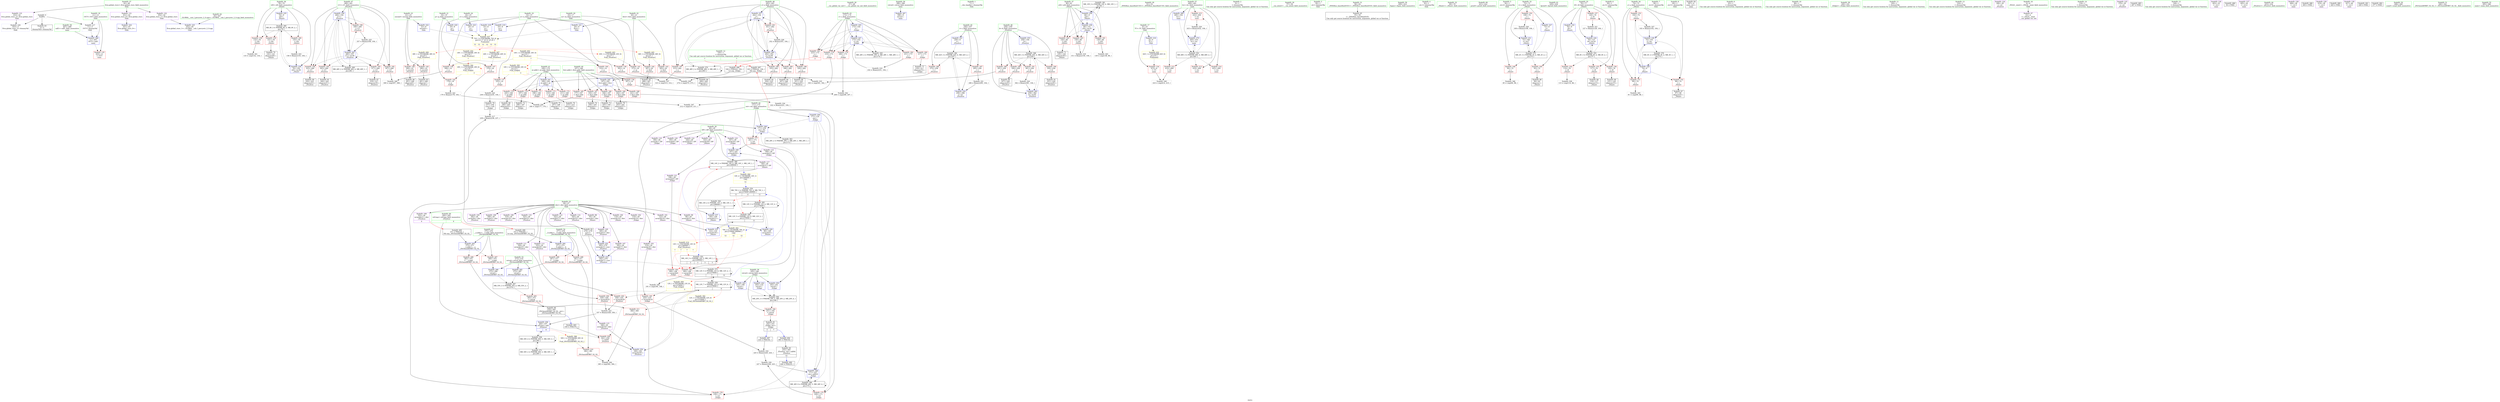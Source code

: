 digraph "SVFG" {
	label="SVFG";

	Node0x55af713cc7c0 [shape=record,color=grey,label="{NodeID: 0\nNullPtr}"];
	Node0x55af713cc7c0 -> Node0x55af713f2750[style=solid];
	Node0x55af713cc7c0 -> Node0x55af713f5700[style=solid];
	Node0x55af713cc7c0 -> Node0x55af713f6000[style=solid];
	Node0x55af71415960 [shape=record,color=black,label="{NodeID: 360\nMR_8V_3 = PHI(MR_8V_4, MR_8V_2, )\npts\{79 \}\n}"];
	Node0x55af71415960 -> Node0x55af713f8590[style=dashed];
	Node0x55af71415960 -> Node0x55af713f8660[style=dashed];
	Node0x55af71415960 -> Node0x55af713f8730[style=dashed];
	Node0x55af71415960 -> Node0x55af713fe970[style=dashed];
	Node0x55af713f4420 [shape=record,color=red,label="{NodeID: 194\n323\<--260\n\<--i11\n_Z5solvev\n}"];
	Node0x55af713f4420 -> Node0x55af713f3cd0[style=solid];
	Node0x55af713f15e0 [shape=record,color=purple,label="{NodeID: 111\n328\<--26\narrayidx25\<--dist\n_Z5solvev\n}"];
	Node0x55af713f15e0 -> Node0x55af713f4aa0[style=solid];
	Node0x55af713ef820 [shape=record,color=green,label="{NodeID: 28\n47\<--48\n__cxx_global_var_init\<--__cxx_global_var_init_field_insensitive\n}"];
	Node0x55af713fb940 [shape=record,color=yellow,style=double,label="{NodeID: 388\n50V_1 = ENCHI(MR_50V_0)\npts\{265 \}\nFun[_ZSt3minIdERKT_S2_S2_]}"];
	Node0x55af713fb940 -> Node0x55af713f5120[style=dashed];
	Node0x55af713f5c00 [shape=record,color=blue,label="{NodeID: 222\n22\<--9\nsecond\<--\nGlob }"];
	Node0x55af713f5c00 -> Node0x55af71423ac0[style=dashed];
	Node0x55af713f7620 [shape=record,color=red,label="{NodeID: 139\n308\<--14\n\<--n\n_Z5solvev\n}"];
	Node0x55af713f7620 -> Node0x55af71405a30[style=solid];
	Node0x55af713f20e0 [shape=record,color=green,label="{NodeID: 56\n398\<--399\nretval\<--retval_field_insensitive\nmain\n}"];
	Node0x55af713f20e0 -> Node0x55af71400030[style=solid];
	Node0x55af714043b0 [shape=record,color=grey,label="{NodeID: 333\n156 = Binary(155, 104, )\n}"];
	Node0x55af714043b0 -> Node0x55af713fe970[style=solid];
	Node0x55af713ff260 [shape=record,color=blue,label="{NodeID: 250\n165\<--241\nretval\<--\n_Z2dpii\n}"];
	Node0x55af713ff260 -> Node0x55af71416d60[style=dashed];
	Node0x55af713f8ce0 [shape=record,color=red,label="{NodeID: 167\n193\<--167\n\<--first.addr\n_Z2dpii\n}"];
	Node0x55af713f8ce0 -> Node0x55af713f30a0[style=solid];
	Node0x55af713f38c0 [shape=record,color=black,label="{NodeID: 84\n284\<--283\nidxprom2\<--\n_Z5solvev\n}"];
	Node0x55af713ccbc0 [shape=record,color=green,label="{NodeID: 1\n7\<--1\n__dso_handle\<--dummyObj\nGlob }"];
	Node0x55af71415e60 [shape=record,color=black,label="{NodeID: 361\nMR_10V_2 = PHI(MR_10V_4, MR_10V_1, )\npts\{81 \}\n}"];
	Node0x55af71415e60 -> Node0x55af713fe700[style=dashed];
	Node0x55af713f44f0 [shape=record,color=red,label="{NodeID: 195\n343\<--260\n\<--i11\n_Z5solvev\n}"];
	Node0x55af713f44f0 -> Node0x55af713f4010[style=solid];
	Node0x55af713f16b0 [shape=record,color=purple,label="{NodeID: 112\n332\<--26\narrayidx27\<--dist\n_Z5solvev\n}"];
	Node0x55af713ef920 [shape=record,color=green,label="{NodeID: 29\n51\<--52\n_ZNSt8ios_base4InitC1Ev\<--_ZNSt8ios_base4InitC1Ev_field_insensitive\n}"];
	Node0x55af713f5d00 [shape=record,color=blue,label="{NodeID: 223\n24\<--9\nz\<--\nGlob }"];
	Node0x55af713f5d00 -> Node0x55af71423ac0[style=dashed];
	Node0x55af713f76f0 [shape=record,color=red,label="{NodeID: 140\n314\<--14\n\<--n\n_Z5solvev\n}"];
	Node0x55af713f76f0 -> Node0x55af714049b0[style=solid];
	Node0x55af713f21b0 [shape=record,color=green,label="{NodeID: 57\n400\<--401\nttc\<--ttc_field_insensitive\nmain\n}"];
	Node0x55af713f21b0 -> Node0x55af713f52c0[style=solid];
	Node0x55af713f21b0 -> Node0x55af713f5390[style=solid];
	Node0x55af713f21b0 -> Node0x55af713f5460[style=solid];
	Node0x55af713f21b0 -> Node0x55af713f5530[style=solid];
	Node0x55af713f21b0 -> Node0x55af714001d0[style=solid];
	Node0x55af713f21b0 -> Node0x55af714002a0[style=solid];
	Node0x55af71404530 [shape=record,color=grey,label="{NodeID: 334\n222 = Binary(221, 104, )\n|{<s0>3}}"];
	Node0x55af71404530:s0 -> Node0x55af7143ea60[style=solid,color=red];
	Node0x55af713ff330 [shape=record,color=blue,label="{NodeID: 251\n256\<--9\ni\<--\n_Z5solvev\n}"];
	Node0x55af713ff330 -> Node0x55af7141c760[style=dashed];
	Node0x55af713f8db0 [shape=record,color=red,label="{NodeID: 168\n221\<--167\n\<--first.addr\n_Z2dpii\n}"];
	Node0x55af713f8db0 -> Node0x55af71404530[style=solid];
	Node0x55af713f3990 [shape=record,color=black,label="{NodeID: 85\n288\<--287\nidxprom4\<--\n_Z5solvev\n}"];
	Node0x55af713edaf0 [shape=record,color=green,label="{NodeID: 2\n9\<--1\n\<--dummyObj\nCan only get source location for instruction, argument, global var or function.}"];
	Node0x55af71416360 [shape=record,color=black,label="{NodeID: 362\nMR_14V_2 = PHI(MR_14V_3, MR_14V_1, )\npts\{290000 \}\n|{|<s2>11}}"];
	Node0x55af71416360 -> Node0x55af713fe7d0[style=dashed];
	Node0x55af71416360 -> Node0x55af71416360[style=dashed];
	Node0x55af71416360:s2 -> Node0x55af71427970[style=dashed,color=blue];
	Node0x55af713f45c0 [shape=record,color=red,label="{NodeID: 196\n356\<--260\n\<--i11\n_Z5solvev\n}"];
	Node0x55af713f45c0 -> Node0x55af714037b0[style=solid];
	Node0x55af713f1780 [shape=record,color=purple,label="{NodeID: 113\n335\<--26\narrayidx29\<--dist\n_Z5solvev\n}"];
	Node0x55af713f1780 -> Node0x55af713f4b70[style=solid];
	Node0x55af713efa20 [shape=record,color=green,label="{NodeID: 30\n57\<--58\n__cxa_atexit\<--__cxa_atexit_field_insensitive\n}"];
	Node0x55af713f5e00 [shape=record,color=blue,label="{NodeID: 224\n451\<--43\nllvm.global_ctors_0\<--\nGlob }"];
	Node0x55af713f77c0 [shape=record,color=red,label="{NodeID: 141\n273\<--16\n\<--m\n_Z5solvev\n}"];
	Node0x55af713f77c0 -> Node0x55af71404830[style=solid];
	Node0x55af713f2280 [shape=record,color=green,label="{NodeID: 58\n407\<--408\ncall1\<--call1_field_insensitive\nmain\n}"];
	Node0x55af713f2280 -> Node0x55af71400100[style=solid];
	Node0x55af714046b0 [shape=record,color=grey,label="{NodeID: 335\n303 = cmp(301, 302, )\n}"];
	Node0x55af713ff400 [shape=record,color=blue,label="{NodeID: 252\n285\<--279\narrayidx3\<--conv\n_Z5solvev\n}"];
	Node0x55af713ff400 -> Node0x55af713ff4d0[style=dashed];
	Node0x55af713f8e80 [shape=record,color=red,label="{NodeID: 169\n242\<--167\n\<--first.addr\n_Z2dpii\n}"];
	Node0x55af713f8e80 -> Node0x55af713f34b0[style=solid];
	Node0x55af713f3a60 [shape=record,color=black,label="{NodeID: 86\n291\<--290\nidxprom6\<--\n_Z5solvev\n}"];
	Node0x55af713edb80 [shape=record,color=green,label="{NodeID: 3\n30\<--1\n.str\<--dummyObj\nGlob }"];
	Node0x55af71416860 [shape=record,color=black,label="{NodeID: 363\nMR_26V_2 = PHI(MR_26V_7, MR_26V_1, MR_26V_1, )\npts\{172 \}\n}"];
	Node0x55af713f4690 [shape=record,color=red,label="{NodeID: 197\n313\<--262\n\<--j\n_Z5solvev\n}"];
	Node0x55af713f4690 -> Node0x55af714049b0[style=solid];
	Node0x55af713f1850 [shape=record,color=purple,label="{NodeID: 114\n345\<--26\narrayidx32\<--dist\n_Z5solvev\n}"];
	Node0x55af713efb20 [shape=record,color=green,label="{NodeID: 31\n56\<--62\n_ZNSt8ios_base4InitD1Ev\<--_ZNSt8ios_base4InitD1Ev_field_insensitive\n}"];
	Node0x55af713efb20 -> Node0x55af713f2920[style=solid];
	Node0x55af713f5f00 [shape=record,color=blue,label="{NodeID: 225\n452\<--44\nllvm.global_ctors_1\<--_GLOBAL__sub_I_percywtc_2_0.cpp\nGlob }"];
	Node0x55af713f7890 [shape=record,color=red,label="{NodeID: 142\n178\<--18\n\<--p\n_Z2dpii\n}"];
	Node0x55af713f7890 -> Node0x55af71403330[style=solid];
	Node0x55af713f2350 [shape=record,color=green,label="{NodeID: 59\n409\<--410\nfopen\<--fopen_field_insensitive\n}"];
	Node0x55af71404830 [shape=record,color=grey,label="{NodeID: 336\n274 = cmp(272, 273, )\n}"];
	Node0x55af713ff4d0 [shape=record,color=blue,label="{NodeID: 253\n292\<--279\narrayidx7\<--conv\n_Z5solvev\n}"];
	Node0x55af713ff4d0 -> Node0x55af713ff400[style=dashed];
	Node0x55af713ff4d0 -> Node0x55af71419560[style=dashed];
	Node0x55af713f8f50 [shape=record,color=red,label="{NodeID: 170\n187\<--169\n\<--at.addr\n_Z2dpii\n}"];
	Node0x55af713f8f50 -> Node0x55af713f2fd0[style=solid];
	Node0x55af713f3b30 [shape=record,color=black,label="{NodeID: 87\n318\<--317\nidxprom18\<--\n_Z5solvev\n}"];
	Node0x55af713edc10 [shape=record,color=green,label="{NodeID: 4\n32\<--1\n.str.1\<--dummyObj\nGlob }"];
	Node0x55af71416d60 [shape=record,color=black,label="{NodeID: 364\nMR_20V_3 = PHI(MR_20V_5, MR_20V_2, MR_20V_4, )\npts\{166 \}\n}"];
	Node0x55af71416d60 -> Node0x55af713f8a70[style=dashed];
	Node0x55af713f4760 [shape=record,color=red,label="{NodeID: 198\n320\<--262\n\<--j\n_Z5solvev\n}"];
	Node0x55af713f4760 -> Node0x55af713f3c00[style=solid];
	Node0x55af713f1920 [shape=record,color=purple,label="{NodeID: 115\n348\<--26\narrayidx34\<--dist\n_Z5solvev\n}"];
	Node0x55af713f1920 -> Node0x55af713ff9b0[style=solid];
	Node0x55af713efc20 [shape=record,color=green,label="{NodeID: 32\n69\<--70\n_Z4initv\<--_Z4initv_field_insensitive\n}"];
	Node0x55af713fbcf0 [shape=record,color=yellow,style=double,label="{NodeID: 392\n12V_1 = ENCHI(MR_12V_0)\npts\{270000 \}\nFun[_ZSt3minIdERKT_S2_S2_]}"];
	Node0x55af713fbcf0 -> Node0x55af713f51f0[style=dashed];
	Node0x55af713f6000 [shape=record,color=blue, style = dotted,label="{NodeID: 226\n453\<--3\nllvm.global_ctors_2\<--dummyVal\nGlob }"];
	Node0x55af713f7960 [shape=record,color=red,label="{NodeID: 143\n283\<--20\n\<--first\n_Z5solvev\n}"];
	Node0x55af713f7960 -> Node0x55af713f38c0[style=solid];
	Node0x55af713f2450 [shape=record,color=green,label="{NodeID: 60\n421\<--422\nprintf\<--printf_field_insensitive\n}"];
	Node0x55af714049b0 [shape=record,color=grey,label="{NodeID: 337\n315 = cmp(313, 314, )\n}"];
	Node0x55af713ff5a0 [shape=record,color=blue,label="{NodeID: 254\n256\<--296\ni\<--inc\n_Z5solvev\n}"];
	Node0x55af713ff5a0 -> Node0x55af7141c760[style=dashed];
	Node0x55af713f9020 [shape=record,color=red,label="{NodeID: 171\n196\<--169\n\<--at.addr\n_Z2dpii\n}"];
	Node0x55af713f9020 -> Node0x55af713f3170[style=solid];
	Node0x55af713f3c00 [shape=record,color=black,label="{NodeID: 88\n321\<--320\nidxprom20\<--\n_Z5solvev\n}"];
	Node0x55af713ee5b0 [shape=record,color=green,label="{NodeID: 5\n34\<--1\n.str.2\<--dummyObj\nGlob }"];
	Node0x55af71417260 [shape=record,color=black,label="{NodeID: 365\nMR_28V_2 = PHI(MR_28V_4, MR_28V_1, MR_28V_1, )\npts\{174 \}\n}"];
	Node0x55af713f4830 [shape=record,color=red,label="{NodeID: 199\n333\<--262\n\<--j\n_Z5solvev\n}"];
	Node0x55af713f4830 -> Node0x55af713f3f40[style=solid];
	Node0x55af713f62e0 [shape=record,color=purple,label="{NodeID: 116\n143\<--28\narrayidx29\<--DP\n_Z4initv\n}"];
	Node0x55af713efd20 [shape=record,color=green,label="{NodeID: 33\n72\<--73\ni\<--i_field_insensitive\n_Z4initv\n}"];
	Node0x55af713efd20 -> Node0x55af713f7d70[style=solid];
	Node0x55af713efd20 -> Node0x55af713f7e40[style=solid];
	Node0x55af713efd20 -> Node0x55af713f7f10[style=solid];
	Node0x55af713efd20 -> Node0x55af713f6100[style=solid];
	Node0x55af713efd20 -> Node0x55af713fe2f0[style=solid];
	Node0x55af713fbdd0 [shape=record,color=yellow,style=double,label="{NodeID: 393\n16V_1 = ENCHI(MR_16V_0)\npts\{15 \}\nFun[_Z2dpii]|{|<s2>3}}"];
	Node0x55af713fbdd0 -> Node0x55af713f73b0[style=dashed];
	Node0x55af713fbdd0 -> Node0x55af713f7480[style=dashed];
	Node0x55af713fbdd0:s2 -> Node0x55af713fbdd0[style=dashed,color=red];
	Node0x55af713f6100 [shape=record,color=blue,label="{NodeID: 227\n72\<--9\ni\<--\n_Z4initv\n}"];
	Node0x55af713f6100 -> Node0x55af7141a460[style=dashed];
	Node0x55af713f7a30 [shape=record,color=red,label="{NodeID: 144\n287\<--20\n\<--first\n_Z5solvev\n}"];
	Node0x55af713f7a30 -> Node0x55af713f3990[style=solid];
	Node0x55af713f2550 [shape=record,color=green,label="{NodeID: 61\n429\<--430\nfprintf\<--fprintf_field_insensitive\n}"];
	Node0x55af71404b30 [shape=record,color=grey,label="{NodeID: 338\n115 = cmp(114, 86, )\n}"];
	Node0x55af713ff670 [shape=record,color=blue,label="{NodeID: 255\n258\<--104\nk\<--\n_Z5solvev\n}"];
	Node0x55af713ff670 -> Node0x55af71418160[style=dashed];
	Node0x55af713f90f0 [shape=record,color=red,label="{NodeID: 172\n211\<--169\n\<--at.addr\n_Z2dpii\n}"];
	Node0x55af713f90f0 -> Node0x55af714058b0[style=solid];
	Node0x55af713f3cd0 [shape=record,color=black,label="{NodeID: 89\n324\<--323\nidxprom22\<--\n_Z5solvev\n}"];
	Node0x55af713ee640 [shape=record,color=green,label="{NodeID: 6\n36\<--1\n.str.3\<--dummyObj\nGlob }"];
	Node0x55af71417760 [shape=record,color=black,label="{NodeID: 366\nMR_14V_2 = PHI(MR_14V_6, MR_14V_1, MR_14V_1, )\npts\{290000 \}\n|{<s0>3|<s1>7}}"];
	Node0x55af71417760:s0 -> Node0x55af71412d30[style=dashed,color=blue];
	Node0x55af71417760:s1 -> Node0x55af71427c90[style=dashed,color=blue];
	Node0x55af713f4900 [shape=record,color=red,label="{NodeID: 200\n346\<--262\n\<--j\n_Z5solvev\n}"];
	Node0x55af713f4900 -> Node0x55af713f40e0[style=solid];
	Node0x55af713f63b0 [shape=record,color=purple,label="{NodeID: 117\n146\<--28\narrayidx31\<--DP\n_Z4initv\n}"];
	Node0x55af713f63b0 -> Node0x55af713fe7d0[style=solid];
	Node0x55af713efdf0 [shape=record,color=green,label="{NodeID: 34\n74\<--75\nj\<--j_field_insensitive\n_Z4initv\n}"];
	Node0x55af713efdf0 -> Node0x55af713f7fe0[style=solid];
	Node0x55af713efdf0 -> Node0x55af713f80b0[style=solid];
	Node0x55af713efdf0 -> Node0x55af713f8180[style=solid];
	Node0x55af713efdf0 -> Node0x55af713f61d0[style=solid];
	Node0x55af713efdf0 -> Node0x55af713fe220[style=solid];
	Node0x55af713fbee0 [shape=record,color=yellow,style=double,label="{NodeID: 394\n18V_1 = ENCHI(MR_18V_0)\npts\{19 \}\nFun[_Z2dpii]|{|<s1>3}}"];
	Node0x55af713fbee0 -> Node0x55af713f7890[style=dashed];
	Node0x55af713fbee0:s1 -> Node0x55af713fbee0[style=dashed,color=red];
	Node0x55af713f61d0 [shape=record,color=blue,label="{NodeID: 228\n74\<--9\nj\<--\n_Z4initv\n}"];
	Node0x55af713f61d0 -> Node0x55af713f7fe0[style=dashed];
	Node0x55af713f61d0 -> Node0x55af713f80b0[style=dashed];
	Node0x55af713f61d0 -> Node0x55af713f8180[style=dashed];
	Node0x55af713f61d0 -> Node0x55af713fe220[style=dashed];
	Node0x55af713f61d0 -> Node0x55af7141a960[style=dashed];
	Node0x55af713f7b00 [shape=record,color=red,label="{NodeID: 145\n280\<--22\n\<--second\n_Z5solvev\n}"];
	Node0x55af713f7b00 -> Node0x55af713f37f0[style=solid];
	Node0x55af713f2650 [shape=record,color=green,label="{NodeID: 62\n44\<--447\n_GLOBAL__sub_I_percywtc_2_0.cpp\<--_GLOBAL__sub_I_percywtc_2_0.cpp_field_insensitive\n}"];
	Node0x55af713f2650 -> Node0x55af713f5f00[style=solid];
	Node0x55af71423600 [shape=record,color=yellow,style=double,label="{NodeID: 422\n62V_1 = ENCHI(MR_62V_0)\npts\{10 \}\nFun[main]}"];
	Node0x55af71423600 -> Node0x55af713f7210[style=dashed];
	Node0x55af71404cb0 [shape=record,color=grey,label="{NodeID: 339\n180 = cmp(177, 179, )\n}"];
	Node0x55af713ff740 [shape=record,color=blue,label="{NodeID: 256\n260\<--104\ni11\<--\n_Z5solvev\n}"];
	Node0x55af713ff740 -> Node0x55af713f4280[style=dashed];
	Node0x55af713ff740 -> Node0x55af713f4350[style=dashed];
	Node0x55af713ff740 -> Node0x55af713f4420[style=dashed];
	Node0x55af713ff740 -> Node0x55af713f44f0[style=dashed];
	Node0x55af713ff740 -> Node0x55af713f45c0[style=dashed];
	Node0x55af713ff740 -> Node0x55af713ffb50[style=dashed];
	Node0x55af713ff740 -> Node0x55af71418660[style=dashed];
	Node0x55af713f91c0 [shape=record,color=red,label="{NodeID: 173\n214\<--169\n\<--at.addr\n_Z2dpii\n}"];
	Node0x55af713f91c0 -> Node0x55af713f3240[style=solid];
	Node0x55af713f3da0 [shape=record,color=black,label="{NodeID: 90\n327\<--326\nidxprom24\<--\n_Z5solvev\n}"];
	Node0x55af713ee6d0 [shape=record,color=green,label="{NodeID: 7\n38\<--1\n.str.4\<--dummyObj\nGlob }"];
	Node0x55af71417c60 [shape=record,color=black,label="{NodeID: 367\nMR_55V_3 = PHI(MR_55V_4, MR_55V_2, )\npts\{374 \}\n}"];
	Node0x55af71417c60 -> Node0x55af713f4d10[style=dashed];
	Node0x55af713f49d0 [shape=record,color=red,label="{NodeID: 201\n351\<--262\n\<--j\n_Z5solvev\n}"];
	Node0x55af713f49d0 -> Node0x55af71403c30[style=solid];
	Node0x55af713f6480 [shape=record,color=purple,label="{NodeID: 118\n186\<--28\narrayidx\<--DP\n_Z2dpii\n}"];
	Node0x55af713efec0 [shape=record,color=green,label="{NodeID: 35\n76\<--77\ni9\<--i9_field_insensitive\n_Z4initv\n}"];
	Node0x55af713efec0 -> Node0x55af713f8250[style=solid];
	Node0x55af713efec0 -> Node0x55af713f8320[style=solid];
	Node0x55af713efec0 -> Node0x55af713f83f0[style=solid];
	Node0x55af713efec0 -> Node0x55af713f84c0[style=solid];
	Node0x55af713efec0 -> Node0x55af713fe3c0[style=solid];
	Node0x55af713efec0 -> Node0x55af713fe560[style=solid];
	Node0x55af713fe150 [shape=record,color=blue,label="{NodeID: 229\n98\<--100\narrayidx5\<--\n_Z4initv\n}"];
	Node0x55af713fe150 -> Node0x55af713faa40[style=dashed];
	Node0x55af713f7bd0 [shape=record,color=red,label="{NodeID: 146\n290\<--22\n\<--second\n_Z5solvev\n}"];
	Node0x55af713f7bd0 -> Node0x55af713f3a60[style=solid];
	Node0x55af713f2750 [shape=record,color=black,label="{NodeID: 63\n2\<--3\ndummyVal\<--dummyVal\n}"];
	Node0x55af71404e30 [shape=record,color=grey,label="{NodeID: 340\n191 = cmp(190, 148, )\n}"];
	Node0x55af713ff810 [shape=record,color=blue,label="{NodeID: 257\n262\<--104\nj\<--\n_Z5solvev\n}"];
	Node0x55af713ff810 -> Node0x55af713f4690[style=dashed];
	Node0x55af713ff810 -> Node0x55af713f4760[style=dashed];
	Node0x55af713ff810 -> Node0x55af713f4830[style=dashed];
	Node0x55af713ff810 -> Node0x55af713f4900[style=dashed];
	Node0x55af713ff810 -> Node0x55af713f49d0[style=dashed];
	Node0x55af713ff810 -> Node0x55af713ff810[style=dashed];
	Node0x55af713ff810 -> Node0x55af713ffa80[style=dashed];
	Node0x55af713ff810 -> Node0x55af71418b60[style=dashed];
	Node0x55af713f9290 [shape=record,color=red,label="{NodeID: 174\n245\<--169\n\<--at.addr\n_Z2dpii\n}"];
	Node0x55af713f9290 -> Node0x55af713f3580[style=solid];
	Node0x55af713f3e70 [shape=record,color=black,label="{NodeID: 91\n331\<--330\nidxprom26\<--\n_Z5solvev\n}"];
	Node0x55af713ee760 [shape=record,color=green,label="{NodeID: 8\n40\<--1\n.str.5\<--dummyObj\nGlob }"];
	Node0x55af71418160 [shape=record,color=black,label="{NodeID: 368\nMR_44V_3 = PHI(MR_44V_4, MR_44V_2, )\npts\{259 \}\n}"];
	Node0x55af71418160 -> Node0x55af713f9df0[style=dashed];
	Node0x55af71418160 -> Node0x55af713f9ec0[style=dashed];
	Node0x55af71418160 -> Node0x55af713f9f90[style=dashed];
	Node0x55af71418160 -> Node0x55af713fa060[style=dashed];
	Node0x55af71418160 -> Node0x55af713ffc20[style=dashed];
	Node0x55af713f4aa0 [shape=record,color=red,label="{NodeID: 202\n329\<--328\n\<--arrayidx25\n_Z5solvev\n}"];
	Node0x55af713f4aa0 -> Node0x55af714034b0[style=solid];
	Node0x55af713f6550 [shape=record,color=purple,label="{NodeID: 119\n189\<--28\narrayidx2\<--DP\n_Z2dpii\n}"];
	Node0x55af713f6550 -> Node0x55af713f99e0[style=solid];
	Node0x55af713eff90 [shape=record,color=green,label="{NodeID: 36\n78\<--79\ni20\<--i20_field_insensitive\n_Z4initv\n}"];
	Node0x55af713eff90 -> Node0x55af713f8590[style=solid];
	Node0x55af713eff90 -> Node0x55af713f8660[style=solid];
	Node0x55af713eff90 -> Node0x55af713f8730[style=solid];
	Node0x55af713eff90 -> Node0x55af713fe630[style=solid];
	Node0x55af713eff90 -> Node0x55af713fe970[style=solid];
	Node0x55af713fe220 [shape=record,color=blue,label="{NodeID: 230\n74\<--103\nj\<--inc\n_Z4initv\n}"];
	Node0x55af713fe220 -> Node0x55af713f7fe0[style=dashed];
	Node0x55af713fe220 -> Node0x55af713f80b0[style=dashed];
	Node0x55af713fe220 -> Node0x55af713f8180[style=dashed];
	Node0x55af713fe220 -> Node0x55af713fe220[style=dashed];
	Node0x55af713fe220 -> Node0x55af7141a960[style=dashed];
	Node0x55af713f7ca0 [shape=record,color=red,label="{NodeID: 147\n278\<--24\n\<--z\n_Z5solvev\n}"];
	Node0x55af713f7ca0 -> Node0x55af713f3720[style=solid];
	Node0x55af713f2850 [shape=record,color=black,label="{NodeID: 64\n397\<--9\nmain_ret\<--\nmain\n}"];
	Node0x55af71404fb0 [shape=record,color=grey,label="{NodeID: 341\n133 = cmp(132, 134, )\n}"];
	Node0x55af713ff8e0 [shape=record,color=blue,label="{NodeID: 258\n264\<--337\nref.tmp\<--add\n_Z5solvev\n|{|<s2>6}}"];
	Node0x55af713ff8e0 -> Node0x55af713f4c40[style=dashed];
	Node0x55af713ff8e0 -> Node0x55af71414f60[style=dashed];
	Node0x55af713ff8e0:s2 -> Node0x55af713fb940[style=dashed,color=red];
	Node0x55af713f9360 [shape=record,color=red,label="{NodeID: 175\n226\<--171\n\<--ret\n_Z2dpii\n}"];
	Node0x55af713f9360 -> Node0x55af71403f30[style=solid];
	Node0x55af713f3f40 [shape=record,color=black,label="{NodeID: 92\n334\<--333\nidxprom28\<--\n_Z5solvev\n}"];
	Node0x55af713ee7f0 [shape=record,color=green,label="{NodeID: 9\n43\<--1\n\<--dummyObj\nCan only get source location for instruction, argument, global var or function.}"];
	Node0x55af71418660 [shape=record,color=black,label="{NodeID: 369\nMR_46V_2 = PHI(MR_46V_4, MR_46V_1, )\npts\{261 \}\n}"];
	Node0x55af71418660 -> Node0x55af713ff740[style=dashed];
	Node0x55af713f4b70 [shape=record,color=red,label="{NodeID: 203\n336\<--335\n\<--arrayidx29\n_Z5solvev\n}"];
	Node0x55af713f4b70 -> Node0x55af714034b0[style=solid];
	Node0x55af713f6620 [shape=record,color=purple,label="{NodeID: 120\n195\<--28\narrayidx6\<--DP\n_Z2dpii\n}"];
	Node0x55af713f0060 [shape=record,color=green,label="{NodeID: 37\n80\<--81\nj24\<--j24_field_insensitive\n_Z4initv\n}"];
	Node0x55af713f0060 -> Node0x55af713f8800[style=solid];
	Node0x55af713f0060 -> Node0x55af713f88d0[style=solid];
	Node0x55af713f0060 -> Node0x55af713f89a0[style=solid];
	Node0x55af713f0060 -> Node0x55af713fe700[style=solid];
	Node0x55af713f0060 -> Node0x55af713fe8a0[style=solid];
	Node0x55af713fe2f0 [shape=record,color=blue,label="{NodeID: 231\n72\<--109\ni\<--inc7\n_Z4initv\n}"];
	Node0x55af713fe2f0 -> Node0x55af7141a460[style=dashed];
	Node0x55af713f7d70 [shape=record,color=red,label="{NodeID: 148\n84\<--72\n\<--i\n_Z4initv\n}"];
	Node0x55af713f7d70 -> Node0x55af71405730[style=solid];
	Node0x55af713f2920 [shape=record,color=black,label="{NodeID: 65\n55\<--56\n\<--_ZNSt8ios_base4InitD1Ev\nCan only get source location for instruction, argument, global var or function.}"];
	Node0x55af71405130 [shape=record,color=grey,label="{NodeID: 342\n208 = cmp(206, 207, )\n}"];
	Node0x55af713ff9b0 [shape=record,color=blue,label="{NodeID: 259\n348\<--342\narrayidx34\<--\n_Z5solvev\n}"];
	Node0x55af713ff9b0 -> Node0x55af71415460[style=dashed];
	Node0x55af713f9430 [shape=record,color=red,label="{NodeID: 176\n238\<--171\n\<--ret\n_Z2dpii\n}"];
	Node0x55af713f9430 -> Node0x55af71402bb0[style=solid];
	Node0x55af713f4010 [shape=record,color=black,label="{NodeID: 93\n344\<--343\nidxprom31\<--\n_Z5solvev\n}"];
	Node0x55af713ee880 [shape=record,color=green,label="{NodeID: 10\n86\<--1\n\<--dummyObj\nCan only get source location for instruction, argument, global var or function.}"];
	Node0x55af71418b60 [shape=record,color=black,label="{NodeID: 370\nMR_48V_2 = PHI(MR_48V_3, MR_48V_1, )\npts\{263 \}\n}"];
	Node0x55af71418b60 -> Node0x55af713ff810[style=dashed];
	Node0x55af71418b60 -> Node0x55af71418b60[style=dashed];
	Node0x55af713f4c40 [shape=record,color=red,label="{NodeID: 204\n342\<--339\n\<--call30\n_Z5solvev\n}"];
	Node0x55af713f4c40 -> Node0x55af713ff9b0[style=solid];
	Node0x55af713f66f0 [shape=record,color=purple,label="{NodeID: 121\n198\<--28\narrayidx8\<--DP\n_Z2dpii\n}"];
	Node0x55af713f66f0 -> Node0x55af713f9ab0[style=solid];
	Node0x55af713f0130 [shape=record,color=green,label="{NodeID: 38\n160\<--161\n_Z2dpii\<--_Z2dpii_field_insensitive\n}"];
	Node0x55af713fe3c0 [shape=record,color=blue,label="{NodeID: 232\n76\<--9\ni9\<--\n_Z4initv\n}"];
	Node0x55af713fe3c0 -> Node0x55af71414060[style=dashed];
	Node0x55af713f7e40 [shape=record,color=red,label="{NodeID: 149\n93\<--72\n\<--i\n_Z4initv\n}"];
	Node0x55af713f7e40 -> Node0x55af713f2a20[style=solid];
	Node0x55af713f2a20 [shape=record,color=black,label="{NodeID: 66\n94\<--93\nidxprom\<--\n_Z4initv\n}"];
	Node0x55af714052b0 [shape=record,color=grey,label="{NodeID: 343\n139 = cmp(138, 86, )\n}"];
	Node0x55af713ffa80 [shape=record,color=blue,label="{NodeID: 260\n262\<--352\nj\<--inc36\n_Z5solvev\n}"];
	Node0x55af713ffa80 -> Node0x55af713f4690[style=dashed];
	Node0x55af713ffa80 -> Node0x55af713f4760[style=dashed];
	Node0x55af713ffa80 -> Node0x55af713f4830[style=dashed];
	Node0x55af713ffa80 -> Node0x55af713f4900[style=dashed];
	Node0x55af713ffa80 -> Node0x55af713f49d0[style=dashed];
	Node0x55af713ffa80 -> Node0x55af713ff810[style=dashed];
	Node0x55af713ffa80 -> Node0x55af713ffa80[style=dashed];
	Node0x55af713ffa80 -> Node0x55af71418b60[style=dashed];
	Node0x55af713f9500 [shape=record,color=red,label="{NodeID: 177\n241\<--171\n\<--ret\n_Z2dpii\n}"];
	Node0x55af713f9500 -> Node0x55af713ff190[style=solid];
	Node0x55af713f9500 -> Node0x55af713ff260[style=solid];
	Node0x55af713f40e0 [shape=record,color=black,label="{NodeID: 94\n347\<--346\nidxprom33\<--\n_Z5solvev\n}"];
	Node0x55af713ee910 [shape=record,color=green,label="{NodeID: 11\n100\<--1\n\<--dummyObj\nCan only get source location for instruction, argument, global var or function.}"];
	Node0x55af71419060 [shape=record,color=black,label="{NodeID: 371\nMR_50V_2 = PHI(MR_50V_3, MR_50V_1, )\npts\{265 \}\n}"];
	Node0x55af71419060 -> Node0x55af71414f60[style=dashed];
	Node0x55af71419060 -> Node0x55af71419060[style=dashed];
	Node0x55af713f4d10 [shape=record,color=red,label="{NodeID: 205\n393\<--373\n\<--retval\n_ZSt3minIdERKT_S2_S2_\n}"];
	Node0x55af713f4d10 -> Node0x55af713f09b0[style=solid];
	Node0x55af713f67c0 [shape=record,color=purple,label="{NodeID: 122\n244\<--28\narrayidx22\<--DP\n_Z2dpii\n}"];
	Node0x55af713f0230 [shape=record,color=green,label="{NodeID: 39\n165\<--166\nretval\<--retval_field_insensitive\n_Z2dpii\n}"];
	Node0x55af713f0230 -> Node0x55af713f8a70[style=solid];
	Node0x55af713f0230 -> Node0x55af713febe0[style=solid];
	Node0x55af713f0230 -> Node0x55af713fecb0[style=solid];
	Node0x55af713f0230 -> Node0x55af713ff260[style=solid];
	Node0x55af71427970 [shape=record,color=yellow,style=double,label="{NodeID: 482\n70V_3 = CSCHI(MR_70V_2)\npts\{270000 290000 \}\nCS[]|{<s0>12|<s1>12|<s2>12}}"];
	Node0x55af71427970:s0 -> Node0x55af713ff400[style=dashed,color=red];
	Node0x55af71427970:s1 -> Node0x55af71419560[style=dashed,color=red];
	Node0x55af71427970:s2 -> Node0x55af71422ed0[style=dashed,color=red];
	Node0x55af713fe490 [shape=record,color=blue,label="{NodeID: 233\n122\<--124\narrayidx16\<--\n_Z4initv\n}"];
	Node0x55af713fe490 -> Node0x55af71414560[style=dashed];
	Node0x55af713f7f10 [shape=record,color=red,label="{NodeID: 150\n108\<--72\n\<--i\n_Z4initv\n}"];
	Node0x55af713f7f10 -> Node0x55af71403930[style=solid];
	Node0x55af713f2af0 [shape=record,color=black,label="{NodeID: 67\n97\<--96\nidxprom4\<--\n_Z4initv\n}"];
	Node0x55af71423ac0 [shape=record,color=yellow,style=double,label="{NodeID: 427\n72V_1 = ENCHI(MR_72V_0)\npts\{15 17 19 21 23 25 \}\nFun[main]|{<s0>12|<s1>12|<s2>12|<s3>12|<s4>12|<s5>12}}"];
	Node0x55af71423ac0:s0 -> Node0x55af71413730[style=dashed,color=red];
	Node0x55af71423ac0:s1 -> Node0x55af71413840[style=dashed,color=red];
	Node0x55af71423ac0:s2 -> Node0x55af71413920[style=dashed,color=red];
	Node0x55af71423ac0:s3 -> Node0x55af71413a00[style=dashed,color=red];
	Node0x55af71423ac0:s4 -> Node0x55af71413ae0[style=dashed,color=red];
	Node0x55af71423ac0:s5 -> Node0x55af71413bc0[style=dashed,color=red];
	Node0x55af71405430 [shape=record,color=grey,label="{NodeID: 344\n385 = cmp(382, 384, )\n}"];
	Node0x55af713ffb50 [shape=record,color=blue,label="{NodeID: 261\n260\<--357\ni11\<--inc39\n_Z5solvev\n}"];
	Node0x55af713ffb50 -> Node0x55af713f4280[style=dashed];
	Node0x55af713ffb50 -> Node0x55af713f4350[style=dashed];
	Node0x55af713ffb50 -> Node0x55af713f4420[style=dashed];
	Node0x55af713ffb50 -> Node0x55af713f44f0[style=dashed];
	Node0x55af713ffb50 -> Node0x55af713f45c0[style=dashed];
	Node0x55af713ffb50 -> Node0x55af713ffb50[style=dashed];
	Node0x55af713ffb50 -> Node0x55af71418660[style=dashed];
	Node0x55af713f95d0 [shape=record,color=red,label="{NodeID: 178\n206\<--173\n\<--i\n_Z2dpii\n}"];
	Node0x55af713f95d0 -> Node0x55af71405130[style=solid];
	Node0x55af713f41b0 [shape=record,color=black,label="{NodeID: 95\n255\<--365\n_Z5solvev_ret\<--call44\n_Z5solvev\n|{<s0>12}}"];
	Node0x55af713f41b0:s0 -> Node0x55af7143e150[style=solid,color=blue];
	Node0x55af713ee9a0 [shape=record,color=green,label="{NodeID: 12\n104\<--1\n\<--dummyObj\nCan only get source location for instruction, argument, global var or function.|{<s0>7|<s1>7}}"];
	Node0x55af713ee9a0:s0 -> Node0x55af7143ea60[style=solid,color=red];
	Node0x55af713ee9a0:s1 -> Node0x55af7143ec70[style=solid,color=red];
	Node0x55af71419560 [shape=record,color=black,label="{NodeID: 372\nMR_12V_5 = PHI(MR_12V_6, MR_12V_2, )\npts\{270000 \}\n|{|<s2>7|<s3>12}}"];
	Node0x55af71419560 -> Node0x55af71415460[style=dashed];
	Node0x55af71419560 -> Node0x55af71419560[style=dashed];
	Node0x55af71419560:s2 -> Node0x55af71421a60[style=dashed,color=red];
	Node0x55af71419560:s3 -> Node0x55af71413f40[style=dashed,color=blue];
	Node0x55af713f4de0 [shape=record,color=red,label="{NodeID: 206\n383\<--375\n\<--__a.addr\n_ZSt3minIdERKT_S2_S2_\n}"];
	Node0x55af713f4de0 -> Node0x55af713f51f0[style=solid];
	Node0x55af713f6890 [shape=record,color=purple,label="{NodeID: 123\n247\<--28\narrayidx24\<--DP\n_Z2dpii\n}"];
	Node0x55af713f6890 -> Node0x55af713ff190[style=solid];
	Node0x55af713f0300 [shape=record,color=green,label="{NodeID: 40\n167\<--168\nfirst.addr\<--first.addr_field_insensitive\n_Z2dpii\n}"];
	Node0x55af713f0300 -> Node0x55af713f8b40[style=solid];
	Node0x55af713f0300 -> Node0x55af713f8c10[style=solid];
	Node0x55af713f0300 -> Node0x55af713f8ce0[style=solid];
	Node0x55af713f0300 -> Node0x55af713f8db0[style=solid];
	Node0x55af713f0300 -> Node0x55af713f8e80[style=solid];
	Node0x55af713f0300 -> Node0x55af713fea40[style=solid];
	Node0x55af71421a60 [shape=record,color=yellow,style=double,label="{NodeID: 400\n12V_1 = ENCHI(MR_12V_0)\npts\{270000 \}\nFun[_Z2dpii]|{|<s1>3}}"];
	Node0x55af71421a60 -> Node0x55af713f9b80[style=dashed];
	Node0x55af71421a60:s1 -> Node0x55af71421a60[style=dashed,color=red];
	Node0x55af71402bb0 [shape=record,color=grey,label="{NodeID: 317\n239 = Binary(238, 237, )\n}"];
	Node0x55af71402bb0 -> Node0x55af713ff0c0[style=solid];
	Node0x55af713fe560 [shape=record,color=blue,label="{NodeID: 234\n76\<--127\ni9\<--inc18\n_Z4initv\n}"];
	Node0x55af713fe560 -> Node0x55af71414060[style=dashed];
	Node0x55af713f7fe0 [shape=record,color=red,label="{NodeID: 151\n90\<--74\n\<--j\n_Z4initv\n}"];
	Node0x55af713f7fe0 -> Node0x55af714055b0[style=solid];
	Node0x55af713f2bc0 [shape=record,color=black,label="{NodeID: 68\n118\<--117\nidxprom13\<--\n_Z4initv\n}"];
	Node0x55af714055b0 [shape=record,color=grey,label="{NodeID: 345\n91 = cmp(90, 86, )\n}"];
	Node0x55af713ffc20 [shape=record,color=blue,label="{NodeID: 262\n258\<--362\nk\<--inc42\n_Z5solvev\n}"];
	Node0x55af713ffc20 -> Node0x55af71418160[style=dashed];
	Node0x55af713f96a0 [shape=record,color=red,label="{NodeID: 179\n210\<--173\n\<--i\n_Z2dpii\n}"];
	Node0x55af713f96a0 -> Node0x55af714058b0[style=solid];
	Node0x55af713f09b0 [shape=record,color=black,label="{NodeID: 96\n370\<--393\n_ZSt3minIdERKT_S2_S2__ret\<--\n_ZSt3minIdERKT_S2_S2_\n|{<s0>6}}"];
	Node0x55af713f09b0:s0 -> Node0x55af7143e540[style=solid,color=blue];
	Node0x55af713eea30 [shape=record,color=green,label="{NodeID: 13\n124\<--1\n\<--dummyObj\nCan only get source location for instruction, argument, global var or function.}"];
	Node0x55af713f4eb0 [shape=record,color=red,label="{NodeID: 207\n390\<--375\n\<--__a.addr\n_ZSt3minIdERKT_S2_S2_\n}"];
	Node0x55af713f4eb0 -> Node0x55af713fff60[style=solid];
	Node0x55af713f6960 [shape=record,color=purple,label="{NodeID: 124\n266\<--30\n\<--.str\n_Z5solvev\n}"];
	Node0x55af713f03d0 [shape=record,color=green,label="{NodeID: 41\n169\<--170\nat.addr\<--at.addr_field_insensitive\n_Z2dpii\n}"];
	Node0x55af713f03d0 -> Node0x55af713f8f50[style=solid];
	Node0x55af713f03d0 -> Node0x55af713f9020[style=solid];
	Node0x55af713f03d0 -> Node0x55af713f90f0[style=solid];
	Node0x55af713f03d0 -> Node0x55af713f91c0[style=solid];
	Node0x55af713f03d0 -> Node0x55af713f9290[style=solid];
	Node0x55af713f03d0 -> Node0x55af713feb10[style=solid];
	Node0x55af71427c90 [shape=record,color=yellow,style=double,label="{NodeID: 484\n14V_2 = CSCHI(MR_14V_1)\npts\{290000 \}\nCS[]|{<s0>12}}"];
	Node0x55af71427c90:s0 -> Node0x55af71413f40[style=dashed,color=blue];
	Node0x55af71402d30 [shape=record,color=grey,label="{NodeID: 318\n151 = Binary(150, 104, )\n}"];
	Node0x55af71402d30 -> Node0x55af713fe8a0[style=solid];
	Node0x55af713fe630 [shape=record,color=blue,label="{NodeID: 235\n78\<--9\ni20\<--\n_Z4initv\n}"];
	Node0x55af713fe630 -> Node0x55af71415960[style=dashed];
	Node0x55af713f80b0 [shape=record,color=red,label="{NodeID: 152\n96\<--74\n\<--j\n_Z4initv\n}"];
	Node0x55af713f80b0 -> Node0x55af713f2af0[style=solid];
	Node0x55af713f2c90 [shape=record,color=black,label="{NodeID: 69\n121\<--120\nidxprom15\<--\n_Z4initv\n}"];
	Node0x55af71405730 [shape=record,color=grey,label="{NodeID: 346\n85 = cmp(84, 86, )\n}"];
	Node0x55af713ffcf0 [shape=record,color=blue,label="{NodeID: 263\n375\<--371\n__a.addr\<--__a\n_ZSt3minIdERKT_S2_S2_\n}"];
	Node0x55af713ffcf0 -> Node0x55af713f4de0[style=dashed];
	Node0x55af713ffcf0 -> Node0x55af713f4eb0[style=dashed];
	Node0x55af713f9770 [shape=record,color=red,label="{NodeID: 180\n217\<--173\n\<--i\n_Z2dpii\n}"];
	Node0x55af713f9770 -> Node0x55af713f3310[style=solid];
	Node0x55af713f0a80 [shape=record,color=purple,label="{NodeID: 97\n53\<--4\n\<--_ZStL8__ioinit\n__cxx_global_var_init\n}"];
	Node0x55af713eeac0 [shape=record,color=green,label="{NodeID: 14\n134\<--1\n\<--dummyObj\nCan only get source location for instruction, argument, global var or function.}"];
	Node0x55af713f4f80 [shape=record,color=red,label="{NodeID: 208\n381\<--377\n\<--__b.addr\n_ZSt3minIdERKT_S2_S2_\n}"];
	Node0x55af713f4f80 -> Node0x55af713f5120[style=solid];
	Node0x55af713f6a30 [shape=record,color=purple,label="{NodeID: 125\n276\<--30\n\<--.str\n_Z5solvev\n}"];
	Node0x55af713f04a0 [shape=record,color=green,label="{NodeID: 42\n171\<--172\nret\<--ret_field_insensitive\n_Z2dpii\n}"];
	Node0x55af713f04a0 -> Node0x55af713f9360[style=solid];
	Node0x55af713f04a0 -> Node0x55af713f9430[style=solid];
	Node0x55af713f04a0 -> Node0x55af713f9500[style=solid];
	Node0x55af713f04a0 -> Node0x55af713fed80[style=solid];
	Node0x55af713f04a0 -> Node0x55af713fef20[style=solid];
	Node0x55af713f04a0 -> Node0x55af713ff0c0[style=solid];
	Node0x55af7143dbc0 [shape=record,color=black,label="{NodeID: 485\n267 = PHI()\n}"];
	Node0x55af71413730 [shape=record,color=yellow,style=double,label="{NodeID: 402\n16V_1 = ENCHI(MR_16V_0)\npts\{15 \}\nFun[_Z5solvev]|{|<s3>7}}"];
	Node0x55af71413730 -> Node0x55af713f7550[style=dashed];
	Node0x55af71413730 -> Node0x55af713f7620[style=dashed];
	Node0x55af71413730 -> Node0x55af713f76f0[style=dashed];
	Node0x55af71413730:s3 -> Node0x55af713fbdd0[style=dashed,color=red];
	Node0x55af71402eb0 [shape=record,color=grey,label="{NodeID: 319\n232 = Binary(231, 104, )\n}"];
	Node0x55af71402eb0 -> Node0x55af713feff0[style=solid];
	Node0x55af713fe700 [shape=record,color=blue,label="{NodeID: 236\n80\<--9\nj24\<--\n_Z4initv\n}"];
	Node0x55af713fe700 -> Node0x55af713f8800[style=dashed];
	Node0x55af713fe700 -> Node0x55af713f88d0[style=dashed];
	Node0x55af713fe700 -> Node0x55af713f89a0[style=dashed];
	Node0x55af713fe700 -> Node0x55af713fe8a0[style=dashed];
	Node0x55af713fe700 -> Node0x55af71415e60[style=dashed];
	Node0x55af713f8180 [shape=record,color=red,label="{NodeID: 153\n102\<--74\n\<--j\n_Z4initv\n}"];
	Node0x55af713f8180 -> Node0x55af71403ab0[style=solid];
	Node0x55af713f2d60 [shape=record,color=black,label="{NodeID: 70\n142\<--141\nidxprom28\<--\n_Z4initv\n}"];
	Node0x55af714058b0 [shape=record,color=grey,label="{NodeID: 347\n212 = cmp(210, 211, )\n}"];
	Node0x55af713ffdc0 [shape=record,color=blue,label="{NodeID: 264\n377\<--372\n__b.addr\<--__b\n_ZSt3minIdERKT_S2_S2_\n}"];
	Node0x55af713ffdc0 -> Node0x55af713f4f80[style=dashed];
	Node0x55af713ffdc0 -> Node0x55af713f5050[style=dashed];
	Node0x55af713f9840 [shape=record,color=red,label="{NodeID: 181\n223\<--173\n\<--i\n_Z2dpii\n|{<s0>3}}"];
	Node0x55af713f9840:s0 -> Node0x55af7143ec70[style=solid,color=red];
	Node0x55af713f0b50 [shape=record,color=purple,label="{NodeID: 98\n95\<--26\narrayidx\<--dist\n_Z4initv\n}"];
	Node0x55af713eeb50 [shape=record,color=green,label="{NodeID: 15\n148\<--1\n\<--dummyObj\nCan only get source location for instruction, argument, global var or function.}"];
	Node0x55af7141a460 [shape=record,color=black,label="{NodeID: 375\nMR_2V_3 = PHI(MR_2V_4, MR_2V_2, )\npts\{73 \}\n}"];
	Node0x55af7141a460 -> Node0x55af713f7d70[style=dashed];
	Node0x55af7141a460 -> Node0x55af713f7e40[style=dashed];
	Node0x55af7141a460 -> Node0x55af713f7f10[style=dashed];
	Node0x55af7141a460 -> Node0x55af713fe2f0[style=dashed];
	Node0x55af713f5050 [shape=record,color=red,label="{NodeID: 209\n387\<--377\n\<--__b.addr\n_ZSt3minIdERKT_S2_S2_\n}"];
	Node0x55af713f5050 -> Node0x55af713ffe90[style=solid];
	Node0x55af713f6b00 [shape=record,color=purple,label="{NodeID: 126\n403\<--32\n\<--.str.1\nmain\n}"];
	Node0x55af713f0570 [shape=record,color=green,label="{NodeID: 43\n173\<--174\ni\<--i_field_insensitive\n_Z2dpii\n}"];
	Node0x55af713f0570 -> Node0x55af713f95d0[style=solid];
	Node0x55af713f0570 -> Node0x55af713f96a0[style=solid];
	Node0x55af713f0570 -> Node0x55af713f9770[style=solid];
	Node0x55af713f0570 -> Node0x55af713f9840[style=solid];
	Node0x55af713f0570 -> Node0x55af713f9910[style=solid];
	Node0x55af713f0570 -> Node0x55af713fee50[style=solid];
	Node0x55af713f0570 -> Node0x55af713feff0[style=solid];
	Node0x55af7143dcc0 [shape=record,color=black,label="{NodeID: 486\n54 = PHI()\n}"];
	Node0x55af71413840 [shape=record,color=yellow,style=double,label="{NodeID: 403\n33V_1 = ENCHI(MR_33V_0)\npts\{17 \}\nFun[_Z5solvev]}"];
	Node0x55af71413840 -> Node0x55af713f77c0[style=dashed];
	Node0x55af71403030 [shape=record,color=grey,label="{NodeID: 320\n236 = Binary(235, 104, )\n}"];
	Node0x55af71403030 -> Node0x55af713f33e0[style=solid];
	Node0x55af713fe7d0 [shape=record,color=blue,label="{NodeID: 237\n146\<--148\narrayidx31\<--\n_Z4initv\n}"];
	Node0x55af713fe7d0 -> Node0x55af713fe7d0[style=dashed];
	Node0x55af713fe7d0 -> Node0x55af71416360[style=dashed];
	Node0x55af713f8250 [shape=record,color=red,label="{NodeID: 154\n114\<--76\n\<--i9\n_Z4initv\n}"];
	Node0x55af713f8250 -> Node0x55af71404b30[style=solid];
	Node0x55af713f2e30 [shape=record,color=black,label="{NodeID: 71\n145\<--144\nidxprom30\<--\n_Z4initv\n}"];
	Node0x55af71405a30 [shape=record,color=grey,label="{NodeID: 348\n309 = cmp(307, 308, )\n}"];
	Node0x55af713ffe90 [shape=record,color=blue,label="{NodeID: 265\n373\<--387\nretval\<--\n_ZSt3minIdERKT_S2_S2_\n}"];
	Node0x55af713ffe90 -> Node0x55af71417c60[style=dashed];
	Node0x55af713f9910 [shape=record,color=red,label="{NodeID: 182\n231\<--173\n\<--i\n_Z2dpii\n}"];
	Node0x55af713f9910 -> Node0x55af71402eb0[style=solid];
	Node0x55af713f0c20 [shape=record,color=purple,label="{NodeID: 99\n98\<--26\narrayidx5\<--dist\n_Z4initv\n}"];
	Node0x55af713f0c20 -> Node0x55af713fe150[style=solid];
	Node0x55af713eec20 [shape=record,color=green,label="{NodeID: 16\n4\<--6\n_ZStL8__ioinit\<--_ZStL8__ioinit_field_insensitive\nGlob }"];
	Node0x55af713eec20 -> Node0x55af713f0a80[style=solid];
	Node0x55af7141a960 [shape=record,color=black,label="{NodeID: 376\nMR_4V_2 = PHI(MR_4V_4, MR_4V_1, )\npts\{75 \}\n}"];
	Node0x55af7141a960 -> Node0x55af713f61d0[style=dashed];
	Node0x55af713f5120 [shape=record,color=red,label="{NodeID: 210\n382\<--381\n\<--\n_ZSt3minIdERKT_S2_S2_\n}"];
	Node0x55af713f5120 -> Node0x55af71405430[style=solid];
	Node0x55af713f6bd0 [shape=record,color=purple,label="{NodeID: 127\n405\<--34\n\<--.str.2\nmain\n}"];
	Node0x55af713f0640 [shape=record,color=green,label="{NodeID: 44\n253\<--254\n_Z5solvev\<--_Z5solvev_field_insensitive\n}"];
	Node0x55af7143ddc0 [shape=record,color=black,label="{NodeID: 487\n224 = PHI(162, )\n}"];
	Node0x55af7143ddc0 -> Node0x55af71404230[style=solid];
	Node0x55af71413920 [shape=record,color=yellow,style=double,label="{NodeID: 404\n18V_1 = ENCHI(MR_18V_0)\npts\{19 \}\nFun[_Z5solvev]|{<s0>7}}"];
	Node0x55af71413920:s0 -> Node0x55af713fbee0[style=dashed,color=red];
	Node0x55af714031b0 [shape=record,color=grey,label="{NodeID: 321\n127 = Binary(126, 104, )\n}"];
	Node0x55af714031b0 -> Node0x55af713fe560[style=solid];
	Node0x55af713fe8a0 [shape=record,color=blue,label="{NodeID: 238\n80\<--151\nj24\<--inc33\n_Z4initv\n}"];
	Node0x55af713fe8a0 -> Node0x55af713f8800[style=dashed];
	Node0x55af713fe8a0 -> Node0x55af713f88d0[style=dashed];
	Node0x55af713fe8a0 -> Node0x55af713f89a0[style=dashed];
	Node0x55af713fe8a0 -> Node0x55af713fe8a0[style=dashed];
	Node0x55af713fe8a0 -> Node0x55af71415e60[style=dashed];
	Node0x55af713f8320 [shape=record,color=red,label="{NodeID: 155\n117\<--76\n\<--i9\n_Z4initv\n}"];
	Node0x55af713f8320 -> Node0x55af713f2bc0[style=solid];
	Node0x55af713f2f00 [shape=record,color=black,label="{NodeID: 72\n185\<--184\nidxprom\<--\n_Z2dpii\n}"];
	Node0x55af71405bb0 [shape=record,color=grey,label="{NodeID: 349\n416 = cmp(414, 415, )\n}"];
	Node0x55af713fff60 [shape=record,color=blue,label="{NodeID: 266\n373\<--390\nretval\<--\n_ZSt3minIdERKT_S2_S2_\n}"];
	Node0x55af713fff60 -> Node0x55af71417c60[style=dashed];
	Node0x55af713f99e0 [shape=record,color=red,label="{NodeID: 183\n190\<--189\n\<--arrayidx2\n_Z2dpii\n}"];
	Node0x55af713f99e0 -> Node0x55af71404e30[style=solid];
	Node0x55af713f0cf0 [shape=record,color=purple,label="{NodeID: 100\n119\<--26\narrayidx14\<--dist\n_Z4initv\n}"];
	Node0x55af713eed20 [shape=record,color=green,label="{NodeID: 17\n8\<--10\nTC\<--TC_field_insensitive\nGlob }"];
	Node0x55af713eed20 -> Node0x55af713f7210[style=solid];
	Node0x55af713eed20 -> Node0x55af713f5600[style=solid];
	Node0x55af713f51f0 [shape=record,color=red,label="{NodeID: 211\n384\<--383\n\<--\n_ZSt3minIdERKT_S2_S2_\n}"];
	Node0x55af713f51f0 -> Node0x55af71405430[style=solid];
	Node0x55af713f6ca0 [shape=record,color=purple,label="{NodeID: 128\n406\<--36\n\<--.str.3\nmain\n}"];
	Node0x55af713f0740 [shape=record,color=green,label="{NodeID: 45\n256\<--257\ni\<--i_field_insensitive\n_Z5solvev\n}"];
	Node0x55af713f0740 -> Node0x55af713f9c50[style=solid];
	Node0x55af713f0740 -> Node0x55af713f9d20[style=solid];
	Node0x55af713f0740 -> Node0x55af713ff330[style=solid];
	Node0x55af713f0740 -> Node0x55af713ff5a0[style=solid];
	Node0x55af7143dfb0 [shape=record,color=black,label="{NodeID: 488\n404 = PHI()\n}"];
	Node0x55af71413a00 [shape=record,color=yellow,style=double,label="{NodeID: 405\n36V_1 = ENCHI(MR_36V_0)\npts\{21 \}\nFun[_Z5solvev]}"];
	Node0x55af71413a00 -> Node0x55af713f7960[style=dashed];
	Node0x55af71413a00 -> Node0x55af713f7a30[style=dashed];
	Node0x55af71403330 [shape=record,color=grey,label="{NodeID: 322\n179 = Binary(178, 104, )\n}"];
	Node0x55af71403330 -> Node0x55af71404cb0[style=solid];
	Node0x55af713fe970 [shape=record,color=blue,label="{NodeID: 239\n78\<--156\ni20\<--inc36\n_Z4initv\n}"];
	Node0x55af713fe970 -> Node0x55af71415960[style=dashed];
	Node0x55af713f83f0 [shape=record,color=red,label="{NodeID: 156\n120\<--76\n\<--i9\n_Z4initv\n}"];
	Node0x55af713f83f0 -> Node0x55af713f2c90[style=solid];
	Node0x55af713f2fd0 [shape=record,color=black,label="{NodeID: 73\n188\<--187\nidxprom1\<--\n_Z2dpii\n}"];
	Node0x55af71400030 [shape=record,color=blue,label="{NodeID: 267\n398\<--9\nretval\<--\nmain\n}"];
	Node0x55af713f9ab0 [shape=record,color=red,label="{NodeID: 184\n199\<--198\n\<--arrayidx8\n_Z2dpii\n}"];
	Node0x55af713f9ab0 -> Node0x55af713fecb0[style=solid];
	Node0x55af713f0dc0 [shape=record,color=purple,label="{NodeID: 101\n122\<--26\narrayidx16\<--dist\n_Z4initv\n}"];
	Node0x55af713f0dc0 -> Node0x55af713fe490[style=solid];
	Node0x55af713eee20 [shape=record,color=green,label="{NodeID: 18\n11\<--13\nOUT\<--OUT_field_insensitive\nGlob }"];
	Node0x55af713eee20 -> Node0x55af713f72e0[style=solid];
	Node0x55af713eee20 -> Node0x55af713f5700[style=solid];
	Node0x55af713eee20 -> Node0x55af71400100[style=solid];
	Node0x55af713f52c0 [shape=record,color=red,label="{NodeID: 212\n414\<--400\n\<--ttc\nmain\n}"];
	Node0x55af713f52c0 -> Node0x55af71405bb0[style=solid];
	Node0x55af713f6d70 [shape=record,color=purple,label="{NodeID: 129\n419\<--38\n\<--.str.4\nmain\n}"];
	Node0x55af713f0810 [shape=record,color=green,label="{NodeID: 46\n258\<--259\nk\<--k_field_insensitive\n_Z5solvev\n}"];
	Node0x55af713f0810 -> Node0x55af713f9df0[style=solid];
	Node0x55af713f0810 -> Node0x55af713f9ec0[style=solid];
	Node0x55af713f0810 -> Node0x55af713f9f90[style=solid];
	Node0x55af713f0810 -> Node0x55af713fa060[style=solid];
	Node0x55af713f0810 -> Node0x55af713ff670[style=solid];
	Node0x55af713f0810 -> Node0x55af713ffc20[style=solid];
	Node0x55af7143e080 [shape=record,color=black,label="{NodeID: 489\n420 = PHI()\n}"];
	Node0x55af71413ae0 [shape=record,color=yellow,style=double,label="{NodeID: 406\n38V_1 = ENCHI(MR_38V_0)\npts\{23 \}\nFun[_Z5solvev]}"];
	Node0x55af71413ae0 -> Node0x55af713f7b00[style=dashed];
	Node0x55af71413ae0 -> Node0x55af713f7bd0[style=dashed];
	Node0x55af714034b0 [shape=record,color=grey,label="{NodeID: 323\n337 = Binary(329, 336, )\n}"];
	Node0x55af714034b0 -> Node0x55af713ff8e0[style=solid];
	Node0x55af713fea40 [shape=record,color=blue,label="{NodeID: 240\n167\<--163\nfirst.addr\<--first\n_Z2dpii\n}"];
	Node0x55af713fea40 -> Node0x55af713f8b40[style=dashed];
	Node0x55af713fea40 -> Node0x55af713f8c10[style=dashed];
	Node0x55af713fea40 -> Node0x55af713f8ce0[style=dashed];
	Node0x55af713fea40 -> Node0x55af713f8db0[style=dashed];
	Node0x55af713fea40 -> Node0x55af713f8e80[style=dashed];
	Node0x55af713f84c0 [shape=record,color=red,label="{NodeID: 157\n126\<--76\n\<--i9\n_Z4initv\n}"];
	Node0x55af713f84c0 -> Node0x55af714031b0[style=solid];
	Node0x55af713f30a0 [shape=record,color=black,label="{NodeID: 74\n194\<--193\nidxprom5\<--\n_Z2dpii\n}"];
	Node0x55af71400100 [shape=record,color=blue,label="{NodeID: 268\n11\<--407\nOUT\<--call1\nmain\n}"];
	Node0x55af71400100 -> Node0x55af713f72e0[style=dashed];
	Node0x55af713f9b80 [shape=record,color=red,label="{NodeID: 185\n220\<--219\n\<--arrayidx16\n_Z2dpii\n}"];
	Node0x55af713f9b80 -> Node0x55af71404230[style=solid];
	Node0x55af713f0e90 [shape=record,color=purple,label="{NodeID: 102\n216\<--26\narrayidx14\<--dist\n_Z2dpii\n}"];
	Node0x55af713eef20 [shape=record,color=green,label="{NodeID: 19\n14\<--15\nn\<--n_field_insensitive\nGlob }"];
	Node0x55af713eef20 -> Node0x55af713f73b0[style=solid];
	Node0x55af713eef20 -> Node0x55af713f7480[style=solid];
	Node0x55af713eef20 -> Node0x55af713f7550[style=solid];
	Node0x55af713eef20 -> Node0x55af713f7620[style=solid];
	Node0x55af713eef20 -> Node0x55af713f76f0[style=solid];
	Node0x55af713eef20 -> Node0x55af713f5800[style=solid];
	Node0x55af713f5390 [shape=record,color=red,label="{NodeID: 213\n418\<--400\n\<--ttc\nmain\n}"];
	Node0x55af713f6e40 [shape=record,color=purple,label="{NodeID: 130\n427\<--40\n\<--.str.5\nmain\n}"];
	Node0x55af713f08e0 [shape=record,color=green,label="{NodeID: 47\n260\<--261\ni11\<--i11_field_insensitive\n_Z5solvev\n}"];
	Node0x55af713f08e0 -> Node0x55af713f4280[style=solid];
	Node0x55af713f08e0 -> Node0x55af713f4350[style=solid];
	Node0x55af713f08e0 -> Node0x55af713f4420[style=solid];
	Node0x55af713f08e0 -> Node0x55af713f44f0[style=solid];
	Node0x55af713f08e0 -> Node0x55af713f45c0[style=solid];
	Node0x55af713f08e0 -> Node0x55af713ff740[style=solid];
	Node0x55af713f08e0 -> Node0x55af713ffb50[style=solid];
	Node0x55af7143e150 [shape=record,color=black,label="{NodeID: 490\n426 = PHI(255, )\n}"];
	Node0x55af71413bc0 [shape=record,color=yellow,style=double,label="{NodeID: 407\n40V_1 = ENCHI(MR_40V_0)\npts\{25 \}\nFun[_Z5solvev]}"];
	Node0x55af71413bc0 -> Node0x55af713f7ca0[style=dashed];
	Node0x55af71403630 [shape=record,color=grey,label="{NodeID: 324\n362 = Binary(361, 104, )\n}"];
	Node0x55af71403630 -> Node0x55af713ffc20[style=solid];
	Node0x55af713feb10 [shape=record,color=blue,label="{NodeID: 241\n169\<--164\nat.addr\<--at\n_Z2dpii\n}"];
	Node0x55af713feb10 -> Node0x55af713f8f50[style=dashed];
	Node0x55af713feb10 -> Node0x55af713f9020[style=dashed];
	Node0x55af713feb10 -> Node0x55af713f90f0[style=dashed];
	Node0x55af713feb10 -> Node0x55af713f91c0[style=dashed];
	Node0x55af713feb10 -> Node0x55af713f9290[style=dashed];
	Node0x55af713f8590 [shape=record,color=red,label="{NodeID: 158\n132\<--78\n\<--i20\n_Z4initv\n}"];
	Node0x55af713f8590 -> Node0x55af71404fb0[style=solid];
	Node0x55af713f3170 [shape=record,color=black,label="{NodeID: 75\n197\<--196\nidxprom7\<--\n_Z2dpii\n}"];
	Node0x55af71412d30 [shape=record,color=black,label="{NodeID: 352\nMR_14V_3 = PHI(MR_14V_5, MR_14V_1, )\npts\{290000 \}\n|{|<s2>3|<s3>3|<s4>3|<s5>3}}"];
	Node0x55af71412d30 -> Node0x55af713ff190[style=dashed];
	Node0x55af71412d30 -> Node0x55af71412d30[style=dashed];
	Node0x55af71412d30:s2 -> Node0x55af713f99e0[style=dashed,color=red];
	Node0x55af71412d30:s3 -> Node0x55af713f9ab0[style=dashed,color=red];
	Node0x55af71412d30:s4 -> Node0x55af71412d30[style=dashed,color=red];
	Node0x55af71412d30:s5 -> Node0x55af71417760[style=dashed,color=red];
	Node0x55af714001d0 [shape=record,color=blue,label="{NodeID: 269\n400\<--104\nttc\<--\nmain\n}"];
	Node0x55af714001d0 -> Node0x55af71413230[style=dashed];
	Node0x55af713f9c50 [shape=record,color=red,label="{NodeID: 186\n272\<--256\n\<--i\n_Z5solvev\n}"];
	Node0x55af713f9c50 -> Node0x55af71404830[style=solid];
	Node0x55af713f0f60 [shape=record,color=purple,label="{NodeID: 103\n219\<--26\narrayidx16\<--dist\n_Z2dpii\n}"];
	Node0x55af713f0f60 -> Node0x55af713f9b80[style=solid];
	Node0x55af713ef020 [shape=record,color=green,label="{NodeID: 20\n16\<--17\nm\<--m_field_insensitive\nGlob }"];
	Node0x55af713ef020 -> Node0x55af713f77c0[style=solid];
	Node0x55af713ef020 -> Node0x55af713f5900[style=solid];
	Node0x55af713f5460 [shape=record,color=red,label="{NodeID: 214\n425\<--400\n\<--ttc\nmain\n}"];
	Node0x55af713f6f10 [shape=record,color=purple,label="{NodeID: 131\n451\<--42\nllvm.global_ctors_0\<--llvm.global_ctors\nGlob }"];
	Node0x55af713f6f10 -> Node0x55af713f5e00[style=solid];
	Node0x55af713f19d0 [shape=record,color=green,label="{NodeID: 48\n262\<--263\nj\<--j_field_insensitive\n_Z5solvev\n}"];
	Node0x55af713f19d0 -> Node0x55af713f4690[style=solid];
	Node0x55af713f19d0 -> Node0x55af713f4760[style=solid];
	Node0x55af713f19d0 -> Node0x55af713f4830[style=solid];
	Node0x55af713f19d0 -> Node0x55af713f4900[style=solid];
	Node0x55af713f19d0 -> Node0x55af713f49d0[style=solid];
	Node0x55af713f19d0 -> Node0x55af713ff810[style=solid];
	Node0x55af713f19d0 -> Node0x55af713ffa80[style=solid];
	Node0x55af7143e2b0 [shape=record,color=black,label="{NodeID: 491\n428 = PHI()\n}"];
	Node0x55af714037b0 [shape=record,color=grey,label="{NodeID: 325\n357 = Binary(356, 104, )\n}"];
	Node0x55af714037b0 -> Node0x55af713ffb50[style=solid];
	Node0x55af713febe0 [shape=record,color=blue,label="{NodeID: 242\n165\<--124\nretval\<--\n_Z2dpii\n}"];
	Node0x55af713febe0 -> Node0x55af71416d60[style=dashed];
	Node0x55af713f8660 [shape=record,color=red,label="{NodeID: 159\n141\<--78\n\<--i20\n_Z4initv\n}"];
	Node0x55af713f8660 -> Node0x55af713f2d60[style=solid];
	Node0x55af713f3240 [shape=record,color=black,label="{NodeID: 76\n215\<--214\nidxprom13\<--\n_Z2dpii\n}"];
	Node0x55af71413230 [shape=record,color=black,label="{NodeID: 353\nMR_68V_3 = PHI(MR_68V_4, MR_68V_2, )\npts\{401 \}\n}"];
	Node0x55af71413230 -> Node0x55af713f52c0[style=dashed];
	Node0x55af71413230 -> Node0x55af713f5390[style=dashed];
	Node0x55af71413230 -> Node0x55af713f5460[style=dashed];
	Node0x55af71413230 -> Node0x55af713f5530[style=dashed];
	Node0x55af71413230 -> Node0x55af714002a0[style=dashed];
	Node0x55af714002a0 [shape=record,color=blue,label="{NodeID: 270\n400\<--433\nttc\<--inc\nmain\n}"];
	Node0x55af714002a0 -> Node0x55af71413230[style=dashed];
	Node0x55af713f9d20 [shape=record,color=red,label="{NodeID: 187\n295\<--256\n\<--i\n_Z5solvev\n}"];
	Node0x55af713f9d20 -> Node0x55af714040b0[style=solid];
	Node0x55af713f1030 [shape=record,color=purple,label="{NodeID: 104\n282\<--26\narrayidx\<--dist\n_Z5solvev\n}"];
	Node0x55af713ef120 [shape=record,color=green,label="{NodeID: 21\n18\<--19\np\<--p_field_insensitive\nGlob }"];
	Node0x55af713ef120 -> Node0x55af713f7890[style=solid];
	Node0x55af713ef120 -> Node0x55af713f5a00[style=solid];
	Node0x55af713f5530 [shape=record,color=red,label="{NodeID: 215\n432\<--400\n\<--ttc\nmain\n}"];
	Node0x55af713f5530 -> Node0x55af71403db0[style=solid];
	Node0x55af713f7010 [shape=record,color=purple,label="{NodeID: 132\n452\<--42\nllvm.global_ctors_1\<--llvm.global_ctors\nGlob }"];
	Node0x55af713f7010 -> Node0x55af713f5f00[style=solid];
	Node0x55af713f1aa0 [shape=record,color=green,label="{NodeID: 49\n264\<--265\nref.tmp\<--ref.tmp_field_insensitive\n_Z5solvev\n|{|<s1>6}}"];
	Node0x55af713f1aa0 -> Node0x55af713ff8e0[style=solid];
	Node0x55af713f1aa0:s1 -> Node0x55af7143e920[style=solid,color=red];
	Node0x55af7143e380 [shape=record,color=black,label="{NodeID: 492\n277 = PHI()\n}"];
	Node0x55af71403930 [shape=record,color=grey,label="{NodeID: 326\n109 = Binary(108, 104, )\n}"];
	Node0x55af71403930 -> Node0x55af713fe2f0[style=solid];
	Node0x55af713fecb0 [shape=record,color=blue,label="{NodeID: 243\n165\<--199\nretval\<--\n_Z2dpii\n}"];
	Node0x55af713fecb0 -> Node0x55af71416d60[style=dashed];
	Node0x55af713f8730 [shape=record,color=red,label="{NodeID: 160\n155\<--78\n\<--i20\n_Z4initv\n}"];
	Node0x55af713f8730 -> Node0x55af714043b0[style=solid];
	Node0x55af713f3310 [shape=record,color=black,label="{NodeID: 77\n218\<--217\nidxprom15\<--\n_Z2dpii\n}"];
	Node0x55af71413f40 [shape=record,color=black,label="{NodeID: 354\nMR_70V_2 = PHI(MR_70V_4, MR_70V_1, )\npts\{270000 290000 \}\n|{<s0>11|<s1>11|<s2>11}}"];
	Node0x55af71413f40:s0 -> Node0x55af71414560[style=dashed,color=red];
	Node0x55af71413f40:s1 -> Node0x55af71416360[style=dashed,color=red];
	Node0x55af71413f40:s2 -> Node0x55af713faa40[style=dashed,color=red];
	Node0x55af713f9df0 [shape=record,color=red,label="{NodeID: 188\n301\<--258\n\<--k\n_Z5solvev\n}"];
	Node0x55af713f9df0 -> Node0x55af714046b0[style=solid];
	Node0x55af713f1100 [shape=record,color=purple,label="{NodeID: 105\n285\<--26\narrayidx3\<--dist\n_Z5solvev\n}"];
	Node0x55af713f1100 -> Node0x55af713ff400[style=solid];
	Node0x55af713ef220 [shape=record,color=green,label="{NodeID: 22\n20\<--21\nfirst\<--first_field_insensitive\nGlob }"];
	Node0x55af713ef220 -> Node0x55af713f7960[style=solid];
	Node0x55af713ef220 -> Node0x55af713f7a30[style=solid];
	Node0x55af713ef220 -> Node0x55af713f5b00[style=solid];
	Node0x55af7141c760 [shape=record,color=black,label="{NodeID: 382\nMR_42V_3 = PHI(MR_42V_4, MR_42V_2, )\npts\{257 \}\n}"];
	Node0x55af7141c760 -> Node0x55af713f9c50[style=dashed];
	Node0x55af7141c760 -> Node0x55af713f9d20[style=dashed];
	Node0x55af7141c760 -> Node0x55af713ff5a0[style=dashed];
	Node0x55af713f5600 [shape=record,color=blue,label="{NodeID: 216\n8\<--9\nTC\<--\nGlob }"];
	Node0x55af713f5600 -> Node0x55af71423600[style=dashed];
	Node0x55af713f7110 [shape=record,color=purple,label="{NodeID: 133\n453\<--42\nllvm.global_ctors_2\<--llvm.global_ctors\nGlob }"];
	Node0x55af713f7110 -> Node0x55af713f6000[style=solid];
	Node0x55af713f1b70 [shape=record,color=green,label="{NodeID: 50\n268\<--269\nscanf\<--scanf_field_insensitive\n}"];
	Node0x55af7143e540 [shape=record,color=black,label="{NodeID: 493\n339 = PHI(370, )\n}"];
	Node0x55af7143e540 -> Node0x55af713f4c40[style=solid];
	Node0x55af71403ab0 [shape=record,color=grey,label="{NodeID: 327\n103 = Binary(102, 104, )\n}"];
	Node0x55af71403ab0 -> Node0x55af713fe220[style=solid];
	Node0x55af713fed80 [shape=record,color=blue,label="{NodeID: 244\n171\<--124\nret\<--\n_Z2dpii\n}"];
	Node0x55af713fed80 -> Node0x55af713f9360[style=dashed];
	Node0x55af713fed80 -> Node0x55af713f9430[style=dashed];
	Node0x55af713fed80 -> Node0x55af713fef20[style=dashed];
	Node0x55af713fed80 -> Node0x55af713ff0c0[style=dashed];
	Node0x55af713fed80 -> Node0x55af713faf40[style=dashed];
	Node0x55af713f8800 [shape=record,color=red,label="{NodeID: 161\n138\<--80\n\<--j24\n_Z4initv\n}"];
	Node0x55af713f8800 -> Node0x55af714052b0[style=solid];
	Node0x55af713f33e0 [shape=record,color=black,label="{NodeID: 78\n237\<--236\nconv\<--sub\n_Z2dpii\n}"];
	Node0x55af713f33e0 -> Node0x55af71402bb0[style=solid];
	Node0x55af71414060 [shape=record,color=black,label="{NodeID: 355\nMR_6V_3 = PHI(MR_6V_4, MR_6V_2, )\npts\{77 \}\n}"];
	Node0x55af71414060 -> Node0x55af713f8250[style=dashed];
	Node0x55af71414060 -> Node0x55af713f8320[style=dashed];
	Node0x55af71414060 -> Node0x55af713f83f0[style=dashed];
	Node0x55af71414060 -> Node0x55af713f84c0[style=dashed];
	Node0x55af71414060 -> Node0x55af713fe560[style=dashed];
	Node0x55af713f9ec0 [shape=record,color=red,label="{NodeID: 189\n326\<--258\n\<--k\n_Z5solvev\n}"];
	Node0x55af713f9ec0 -> Node0x55af713f3da0[style=solid];
	Node0x55af713f11d0 [shape=record,color=purple,label="{NodeID: 106\n289\<--26\narrayidx5\<--dist\n_Z5solvev\n}"];
	Node0x55af713ef320 [shape=record,color=green,label="{NodeID: 23\n22\<--23\nsecond\<--second_field_insensitive\nGlob }"];
	Node0x55af713ef320 -> Node0x55af713f7b00[style=solid];
	Node0x55af713ef320 -> Node0x55af713f7bd0[style=solid];
	Node0x55af713ef320 -> Node0x55af713f5c00[style=solid];
	Node0x55af713f5700 [shape=record,color=blue, style = dotted,label="{NodeID: 217\n11\<--3\nOUT\<--dummyVal\nGlob }"];
	Node0x55af713f5700 -> Node0x55af71400100[style=dashed];
	Node0x55af713f7210 [shape=record,color=red,label="{NodeID: 134\n415\<--8\n\<--TC\nmain\n}"];
	Node0x55af713f7210 -> Node0x55af71405bb0[style=solid];
	Node0x55af713f1c70 [shape=record,color=green,label="{NodeID: 51\n340\<--341\n_ZSt3minIdERKT_S2_S2_\<--_ZSt3minIdERKT_S2_S2__field_insensitive\n}"];
	Node0x55af7143e6a0 [shape=record,color=black,label="{NodeID: 494\n365 = PHI(162, )\n}"];
	Node0x55af7143e6a0 -> Node0x55af713f41b0[style=solid];
	Node0x55af71403c30 [shape=record,color=grey,label="{NodeID: 328\n352 = Binary(351, 104, )\n}"];
	Node0x55af71403c30 -> Node0x55af713ffa80[style=solid];
	Node0x55af713fee50 [shape=record,color=blue,label="{NodeID: 245\n173\<--104\ni\<--\n_Z2dpii\n}"];
	Node0x55af713fee50 -> Node0x55af713f95d0[style=dashed];
	Node0x55af713fee50 -> Node0x55af713f96a0[style=dashed];
	Node0x55af713fee50 -> Node0x55af713f9770[style=dashed];
	Node0x55af713fee50 -> Node0x55af713f9840[style=dashed];
	Node0x55af713fee50 -> Node0x55af713f9910[style=dashed];
	Node0x55af713fee50 -> Node0x55af713feff0[style=dashed];
	Node0x55af713fee50 -> Node0x55af71417260[style=dashed];
	Node0x55af713f88d0 [shape=record,color=red,label="{NodeID: 162\n144\<--80\n\<--j24\n_Z4initv\n}"];
	Node0x55af713f88d0 -> Node0x55af713f2e30[style=solid];
	Node0x55af713f34b0 [shape=record,color=black,label="{NodeID: 79\n243\<--242\nidxprom21\<--\n_Z2dpii\n}"];
	Node0x55af71414560 [shape=record,color=black,label="{NodeID: 356\nMR_12V_5 = PHI(MR_12V_6, MR_12V_2, )\npts\{270000 \}\n|{|<s1>11}}"];
	Node0x55af71414560 -> Node0x55af713fe490[style=dashed];
	Node0x55af71414560:s1 -> Node0x55af71427970[style=dashed,color=blue];
	Node0x55af713f9f90 [shape=record,color=red,label="{NodeID: 190\n330\<--258\n\<--k\n_Z5solvev\n}"];
	Node0x55af713f9f90 -> Node0x55af713f3e70[style=solid];
	Node0x55af713f12a0 [shape=record,color=purple,label="{NodeID: 107\n292\<--26\narrayidx7\<--dist\n_Z5solvev\n}"];
	Node0x55af713f12a0 -> Node0x55af713ff4d0[style=solid];
	Node0x55af713ef420 [shape=record,color=green,label="{NodeID: 24\n24\<--25\nz\<--z_field_insensitive\nGlob }"];
	Node0x55af713ef420 -> Node0x55af713f7ca0[style=solid];
	Node0x55af713ef420 -> Node0x55af713f5d00[style=solid];
	Node0x55af713f5800 [shape=record,color=blue,label="{NodeID: 218\n14\<--9\nn\<--\nGlob }"];
	Node0x55af713f5800 -> Node0x55af71423ac0[style=dashed];
	Node0x55af713f72e0 [shape=record,color=red,label="{NodeID: 135\n424\<--11\n\<--OUT\nmain\n}"];
	Node0x55af713f1d70 [shape=record,color=green,label="{NodeID: 52\n373\<--374\nretval\<--retval_field_insensitive\n_ZSt3minIdERKT_S2_S2_\n}"];
	Node0x55af713f1d70 -> Node0x55af713f4d10[style=solid];
	Node0x55af713f1d70 -> Node0x55af713ffe90[style=solid];
	Node0x55af713f1d70 -> Node0x55af713fff60[style=solid];
	Node0x55af7143e7e0 [shape=record,color=black,label="{NodeID: 495\n371 = PHI(322, )\n0th arg _ZSt3minIdERKT_S2_S2_ }"];
	Node0x55af7143e7e0 -> Node0x55af713ffcf0[style=solid];
	Node0x55af71403db0 [shape=record,color=grey,label="{NodeID: 329\n433 = Binary(432, 104, )\n}"];
	Node0x55af71403db0 -> Node0x55af714002a0[style=solid];
	Node0x55af713fef20 [shape=record,color=blue,label="{NodeID: 246\n171\<--227\nret\<--add19\n_Z2dpii\n}"];
	Node0x55af713fef20 -> Node0x55af713faf40[style=dashed];
	Node0x55af713f89a0 [shape=record,color=red,label="{NodeID: 163\n150\<--80\n\<--j24\n_Z4initv\n}"];
	Node0x55af713f89a0 -> Node0x55af71402d30[style=solid];
	Node0x55af713f3580 [shape=record,color=black,label="{NodeID: 80\n246\<--245\nidxprom23\<--\n_Z2dpii\n}"];
	Node0x55af713fa060 [shape=record,color=red,label="{NodeID: 191\n361\<--258\n\<--k\n_Z5solvev\n}"];
	Node0x55af713fa060 -> Node0x55af71403630[style=solid];
	Node0x55af713f1370 [shape=record,color=purple,label="{NodeID: 108\n319\<--26\narrayidx19\<--dist\n_Z5solvev\n}"];
	Node0x55af713ef520 [shape=record,color=green,label="{NodeID: 25\n26\<--27\ndist\<--dist_field_insensitive\nGlob }"];
	Node0x55af713ef520 -> Node0x55af713f0b50[style=solid];
	Node0x55af713ef520 -> Node0x55af713f0c20[style=solid];
	Node0x55af713ef520 -> Node0x55af713f0cf0[style=solid];
	Node0x55af713ef520 -> Node0x55af713f0dc0[style=solid];
	Node0x55af713ef520 -> Node0x55af713f0e90[style=solid];
	Node0x55af713ef520 -> Node0x55af713f0f60[style=solid];
	Node0x55af713ef520 -> Node0x55af713f1030[style=solid];
	Node0x55af713ef520 -> Node0x55af713f1100[style=solid];
	Node0x55af713ef520 -> Node0x55af713f11d0[style=solid];
	Node0x55af713ef520 -> Node0x55af713f12a0[style=solid];
	Node0x55af713ef520 -> Node0x55af713f1370[style=solid];
	Node0x55af713ef520 -> Node0x55af713f1440[style=solid];
	Node0x55af713ef520 -> Node0x55af713f1510[style=solid];
	Node0x55af713ef520 -> Node0x55af713f15e0[style=solid];
	Node0x55af713ef520 -> Node0x55af713f16b0[style=solid];
	Node0x55af713ef520 -> Node0x55af713f1780[style=solid];
	Node0x55af713ef520 -> Node0x55af713f1850[style=solid];
	Node0x55af713ef520 -> Node0x55af713f1920[style=solid];
	Node0x55af713faa40 [shape=record,color=black,label="{NodeID: 385\nMR_12V_3 = PHI(MR_12V_4, MR_12V_2, )\npts\{270000 \}\n}"];
	Node0x55af713faa40 -> Node0x55af713fe150[style=dashed];
	Node0x55af713faa40 -> Node0x55af71414560[style=dashed];
	Node0x55af713faa40 -> Node0x55af713faa40[style=dashed];
	Node0x55af713f5900 [shape=record,color=blue,label="{NodeID: 219\n16\<--9\nm\<--\nGlob }"];
	Node0x55af713f5900 -> Node0x55af71423ac0[style=dashed];
	Node0x55af713f73b0 [shape=record,color=red,label="{NodeID: 136\n207\<--14\n\<--n\n_Z2dpii\n}"];
	Node0x55af713f73b0 -> Node0x55af71405130[style=solid];
	Node0x55af713f1e40 [shape=record,color=green,label="{NodeID: 53\n375\<--376\n__a.addr\<--__a.addr_field_insensitive\n_ZSt3minIdERKT_S2_S2_\n}"];
	Node0x55af713f1e40 -> Node0x55af713f4de0[style=solid];
	Node0x55af713f1e40 -> Node0x55af713f4eb0[style=solid];
	Node0x55af713f1e40 -> Node0x55af713ffcf0[style=solid];
	Node0x55af7143e920 [shape=record,color=black,label="{NodeID: 496\n372 = PHI(264, )\n1st arg _ZSt3minIdERKT_S2_S2_ }"];
	Node0x55af7143e920 -> Node0x55af713ffdc0[style=solid];
	Node0x55af71403f30 [shape=record,color=grey,label="{NodeID: 330\n227 = Binary(226, 225, )\n}"];
	Node0x55af71403f30 -> Node0x55af713fef20[style=solid];
	Node0x55af713feff0 [shape=record,color=blue,label="{NodeID: 247\n173\<--232\ni\<--inc\n_Z2dpii\n}"];
	Node0x55af713feff0 -> Node0x55af713f95d0[style=dashed];
	Node0x55af713feff0 -> Node0x55af713f96a0[style=dashed];
	Node0x55af713feff0 -> Node0x55af713f9770[style=dashed];
	Node0x55af713feff0 -> Node0x55af713f9840[style=dashed];
	Node0x55af713feff0 -> Node0x55af713f9910[style=dashed];
	Node0x55af713feff0 -> Node0x55af713feff0[style=dashed];
	Node0x55af713feff0 -> Node0x55af71417260[style=dashed];
	Node0x55af713f8a70 [shape=record,color=red,label="{NodeID: 164\n251\<--165\n\<--retval\n_Z2dpii\n}"];
	Node0x55af713f8a70 -> Node0x55af713f3650[style=solid];
	Node0x55af713f3650 [shape=record,color=black,label="{NodeID: 81\n162\<--251\n_Z2dpii_ret\<--\n_Z2dpii\n|{<s0>3|<s1>7}}"];
	Node0x55af713f3650:s0 -> Node0x55af7143ddc0[style=solid,color=blue];
	Node0x55af713f3650:s1 -> Node0x55af7143e6a0[style=solid,color=blue];
	Node0x55af71414f60 [shape=record,color=black,label="{NodeID: 358\nMR_50V_4 = PHI(MR_50V_5, MR_50V_3, )\npts\{265 \}\n}"];
	Node0x55af71414f60 -> Node0x55af713ff8e0[style=dashed];
	Node0x55af71414f60 -> Node0x55af71414f60[style=dashed];
	Node0x55af71414f60 -> Node0x55af71419060[style=dashed];
	Node0x55af713f4280 [shape=record,color=red,label="{NodeID: 192\n307\<--260\n\<--i11\n_Z5solvev\n}"];
	Node0x55af713f4280 -> Node0x55af71405a30[style=solid];
	Node0x55af713f1440 [shape=record,color=purple,label="{NodeID: 109\n322\<--26\narrayidx21\<--dist\n_Z5solvev\n|{<s0>6}}"];
	Node0x55af713f1440:s0 -> Node0x55af7143e7e0[style=solid,color=red];
	Node0x55af713ef620 [shape=record,color=green,label="{NodeID: 26\n28\<--29\nDP\<--DP_field_insensitive\nGlob }"];
	Node0x55af713ef620 -> Node0x55af713f62e0[style=solid];
	Node0x55af713ef620 -> Node0x55af713f63b0[style=solid];
	Node0x55af713ef620 -> Node0x55af713f6480[style=solid];
	Node0x55af713ef620 -> Node0x55af713f6550[style=solid];
	Node0x55af713ef620 -> Node0x55af713f6620[style=solid];
	Node0x55af713ef620 -> Node0x55af713f66f0[style=solid];
	Node0x55af713ef620 -> Node0x55af713f67c0[style=solid];
	Node0x55af713ef620 -> Node0x55af713f6890[style=solid];
	Node0x55af713faf40 [shape=record,color=black,label="{NodeID: 386\nMR_26V_6 = PHI(MR_26V_5, MR_26V_4, )\npts\{172 \}\n}"];
	Node0x55af713faf40 -> Node0x55af713f9360[style=dashed];
	Node0x55af713faf40 -> Node0x55af713f9430[style=dashed];
	Node0x55af713faf40 -> Node0x55af713fef20[style=dashed];
	Node0x55af713faf40 -> Node0x55af713ff0c0[style=dashed];
	Node0x55af713faf40 -> Node0x55af713faf40[style=dashed];
	Node0x55af713f5a00 [shape=record,color=blue,label="{NodeID: 220\n18\<--9\np\<--\nGlob }"];
	Node0x55af713f5a00 -> Node0x55af71423ac0[style=dashed];
	Node0x55af713f7480 [shape=record,color=red,label="{NodeID: 137\n235\<--14\n\<--n\n_Z2dpii\n}"];
	Node0x55af713f7480 -> Node0x55af71403030[style=solid];
	Node0x55af713f1f10 [shape=record,color=green,label="{NodeID: 54\n377\<--378\n__b.addr\<--__b.addr_field_insensitive\n_ZSt3minIdERKT_S2_S2_\n}"];
	Node0x55af713f1f10 -> Node0x55af713f4f80[style=solid];
	Node0x55af713f1f10 -> Node0x55af713f5050[style=solid];
	Node0x55af713f1f10 -> Node0x55af713ffdc0[style=solid];
	Node0x55af7143ea60 [shape=record,color=black,label="{NodeID: 497\n163 = PHI(222, 104, )\n0th arg _Z2dpii }"];
	Node0x55af7143ea60 -> Node0x55af713fea40[style=solid];
	Node0x55af71422ed0 [shape=record,color=yellow,style=double,label="{NodeID: 414\n14V_1 = ENCHI(MR_14V_0)\npts\{290000 \}\nFun[_Z5solvev]|{<s0>7|<s1>7|<s2>7|<s3>7}}"];
	Node0x55af71422ed0:s0 -> Node0x55af713f99e0[style=dashed,color=red];
	Node0x55af71422ed0:s1 -> Node0x55af713f9ab0[style=dashed,color=red];
	Node0x55af71422ed0:s2 -> Node0x55af71412d30[style=dashed,color=red];
	Node0x55af71422ed0:s3 -> Node0x55af71417760[style=dashed,color=red];
	Node0x55af714040b0 [shape=record,color=grey,label="{NodeID: 331\n296 = Binary(295, 104, )\n}"];
	Node0x55af714040b0 -> Node0x55af713ff5a0[style=solid];
	Node0x55af713ff0c0 [shape=record,color=blue,label="{NodeID: 248\n171\<--239\nret\<--div\n_Z2dpii\n}"];
	Node0x55af713ff0c0 -> Node0x55af713f9500[style=dashed];
	Node0x55af713ff0c0 -> Node0x55af71416860[style=dashed];
	Node0x55af713f8b40 [shape=record,color=red,label="{NodeID: 165\n177\<--167\n\<--first.addr\n_Z2dpii\n}"];
	Node0x55af713f8b40 -> Node0x55af71404cb0[style=solid];
	Node0x55af713f3720 [shape=record,color=black,label="{NodeID: 82\n279\<--278\nconv\<--\n_Z5solvev\n}"];
	Node0x55af713f3720 -> Node0x55af713ff400[style=solid];
	Node0x55af713f3720 -> Node0x55af713ff4d0[style=solid];
	Node0x55af71415460 [shape=record,color=black,label="{NodeID: 359\nMR_12V_7 = PHI(MR_12V_8, MR_12V_6, )\npts\{270000 \}\n|{|<s6>6}}"];
	Node0x55af71415460 -> Node0x55af713f4aa0[style=dashed];
	Node0x55af71415460 -> Node0x55af713f4b70[style=dashed];
	Node0x55af71415460 -> Node0x55af713f4c40[style=dashed];
	Node0x55af71415460 -> Node0x55af713ff9b0[style=dashed];
	Node0x55af71415460 -> Node0x55af71415460[style=dashed];
	Node0x55af71415460 -> Node0x55af71419560[style=dashed];
	Node0x55af71415460:s6 -> Node0x55af713fbcf0[style=dashed,color=red];
	Node0x55af713f4350 [shape=record,color=red,label="{NodeID: 193\n317\<--260\n\<--i11\n_Z5solvev\n}"];
	Node0x55af713f4350 -> Node0x55af713f3b30[style=solid];
	Node0x55af713f1510 [shape=record,color=purple,label="{NodeID: 110\n325\<--26\narrayidx23\<--dist\n_Z5solvev\n}"];
	Node0x55af713ef720 [shape=record,color=green,label="{NodeID: 27\n42\<--46\nllvm.global_ctors\<--llvm.global_ctors_field_insensitive\nGlob }"];
	Node0x55af713ef720 -> Node0x55af713f6f10[style=solid];
	Node0x55af713ef720 -> Node0x55af713f7010[style=solid];
	Node0x55af713ef720 -> Node0x55af713f7110[style=solid];
	Node0x55af713f5b00 [shape=record,color=blue,label="{NodeID: 221\n20\<--9\nfirst\<--\nGlob }"];
	Node0x55af713f5b00 -> Node0x55af71423ac0[style=dashed];
	Node0x55af713f7550 [shape=record,color=red,label="{NodeID: 138\n302\<--14\n\<--n\n_Z5solvev\n}"];
	Node0x55af713f7550 -> Node0x55af714046b0[style=solid];
	Node0x55af713f1fe0 [shape=record,color=green,label="{NodeID: 55\n395\<--396\nmain\<--main_field_insensitive\n}"];
	Node0x55af7143ec70 [shape=record,color=black,label="{NodeID: 498\n164 = PHI(223, 104, )\n1st arg _Z2dpii }"];
	Node0x55af7143ec70 -> Node0x55af713feb10[style=solid];
	Node0x55af71404230 [shape=record,color=grey,label="{NodeID: 332\n225 = Binary(220, 224, )\n}"];
	Node0x55af71404230 -> Node0x55af71403f30[style=solid];
	Node0x55af713ff190 [shape=record,color=blue,label="{NodeID: 249\n247\<--241\narrayidx24\<--\n_Z2dpii\n}"];
	Node0x55af713ff190 -> Node0x55af71417760[style=dashed];
	Node0x55af713f8c10 [shape=record,color=red,label="{NodeID: 166\n184\<--167\n\<--first.addr\n_Z2dpii\n}"];
	Node0x55af713f8c10 -> Node0x55af713f2f00[style=solid];
	Node0x55af713f37f0 [shape=record,color=black,label="{NodeID: 83\n281\<--280\nidxprom\<--\n_Z5solvev\n}"];
}
